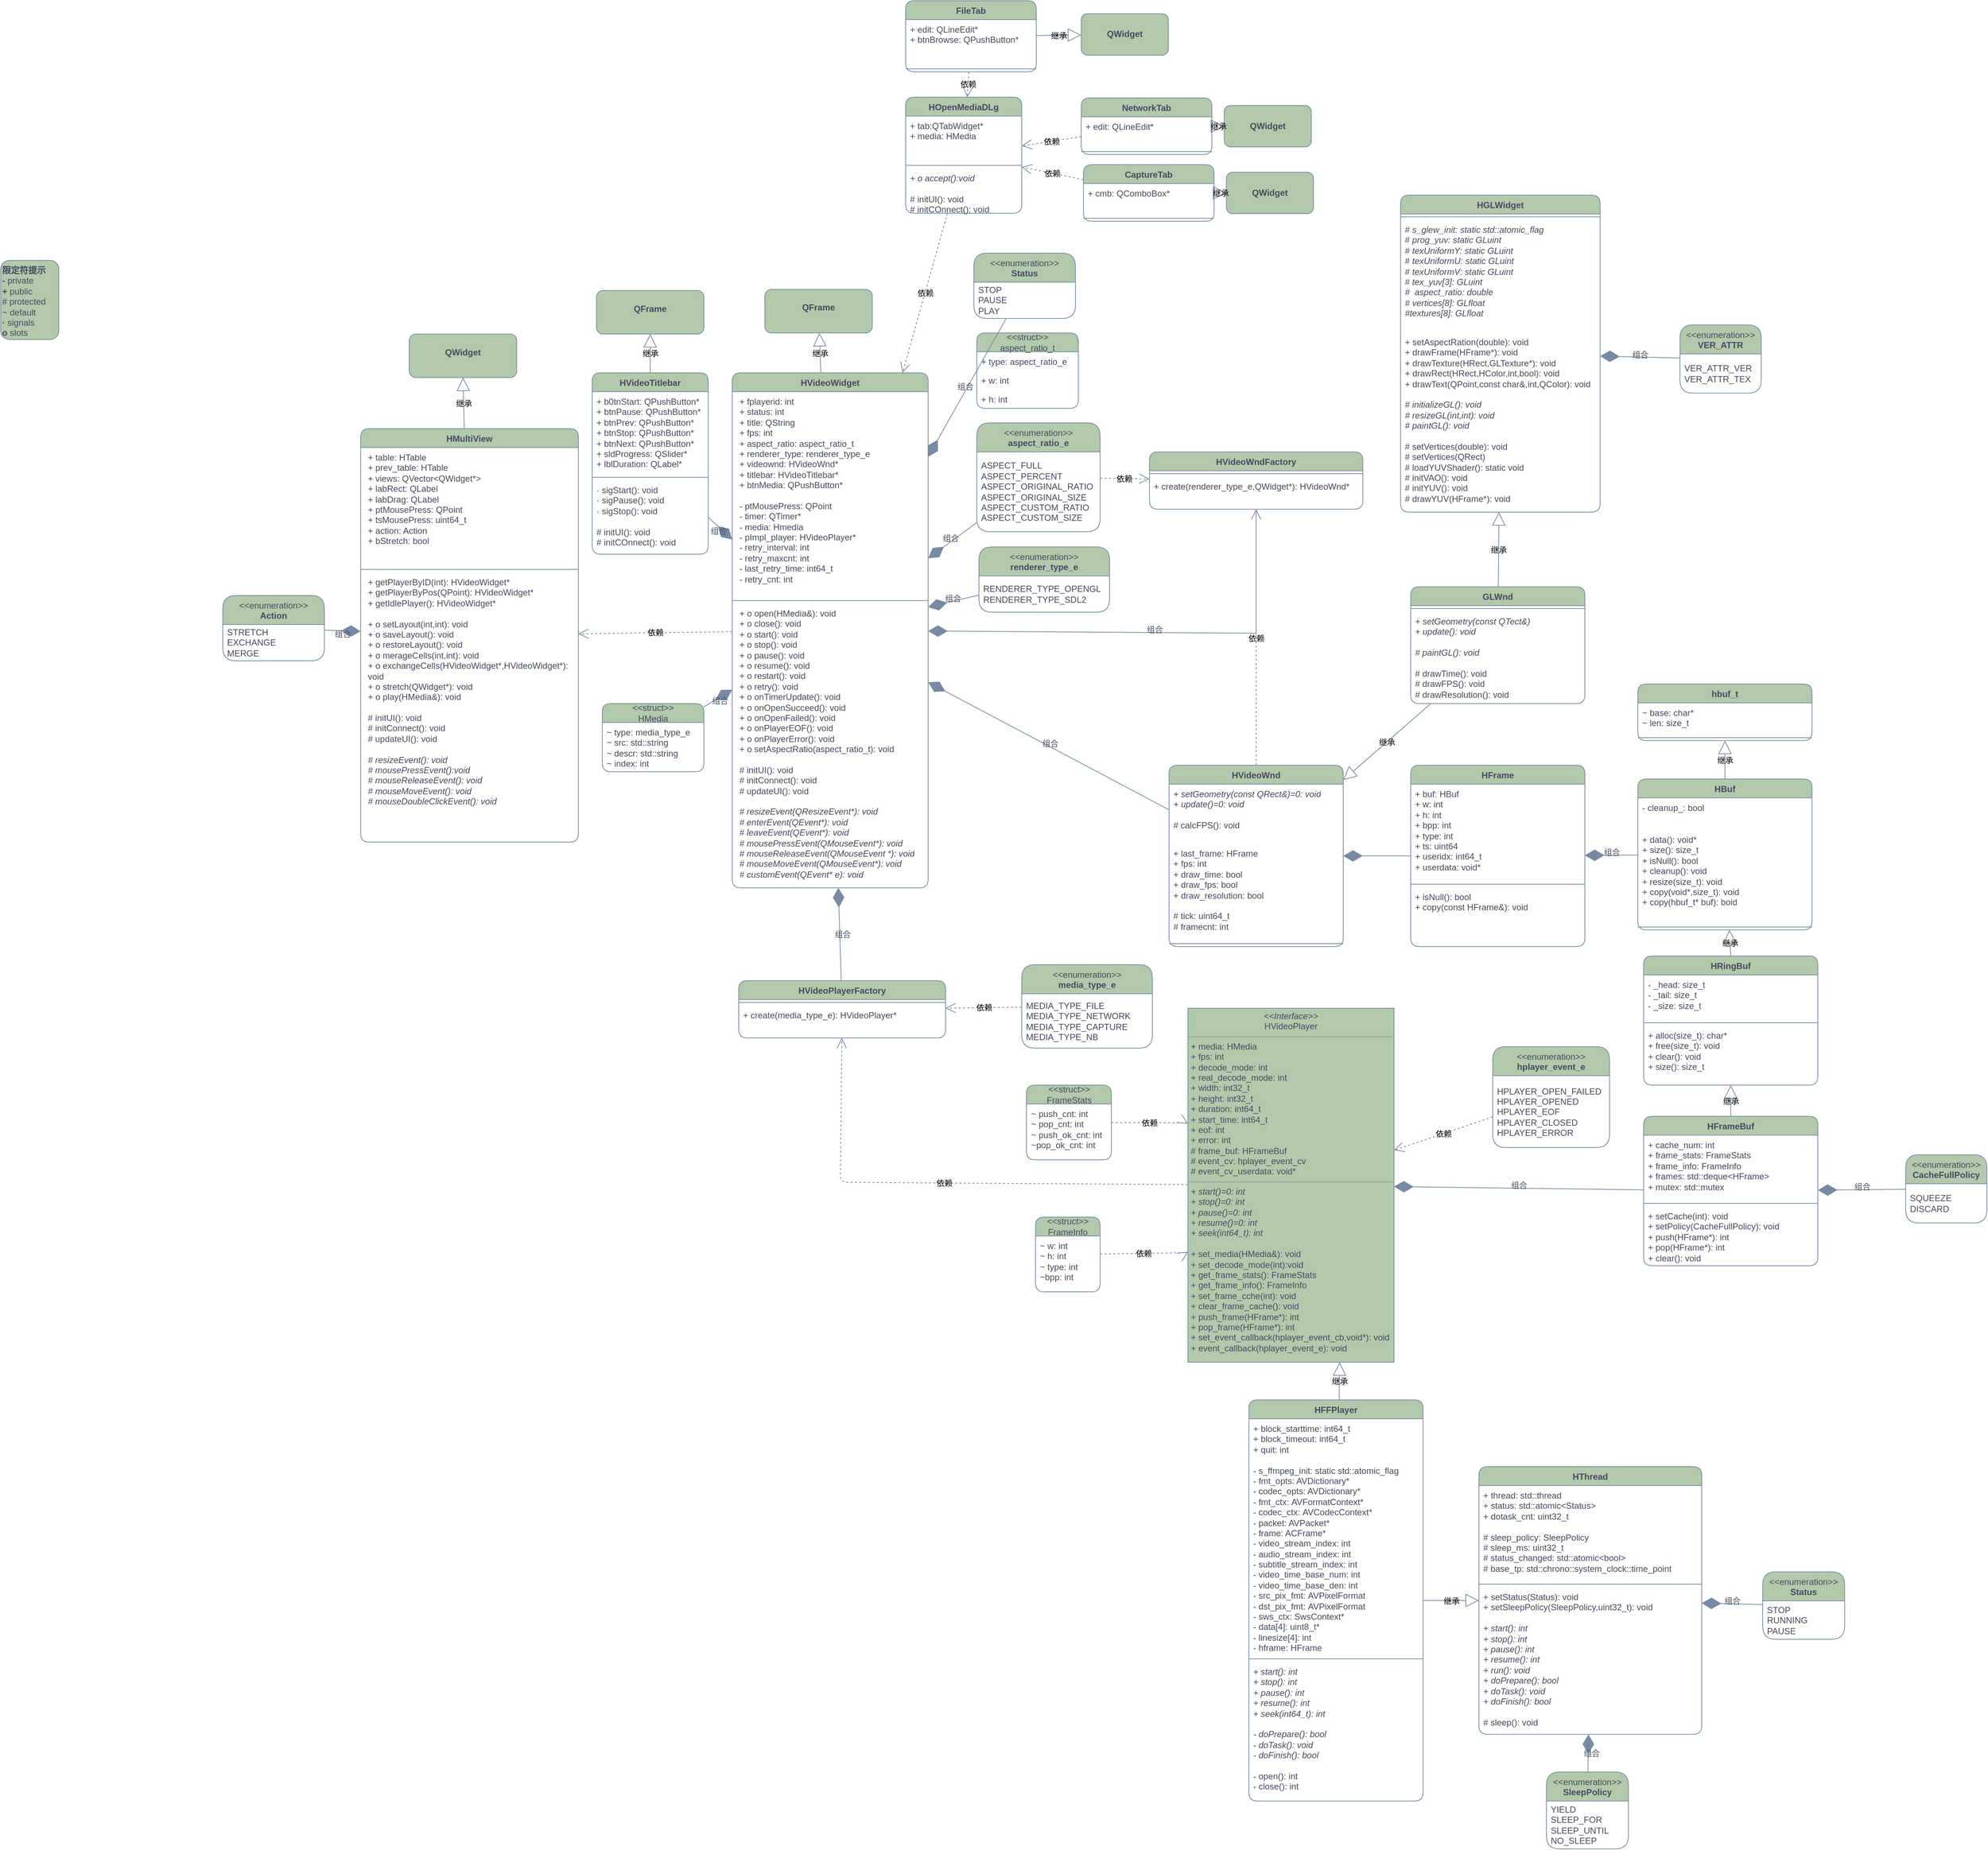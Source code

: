<mxfile version="22.0.4" type="github">
  <diagram id="C5RBs43oDa-KdzZeNtuy" name="Hplayer-类图">
    <mxGraphModel dx="3985" dy="2710" grid="0" gridSize="10" guides="1" tooltips="1" connect="1" arrows="1" fold="1" page="0" pageScale="1" pageWidth="4681" pageHeight="3300" background="none" math="0" shadow="0">
      <root>
        <mxCell id="WIyWlLk6GJQsqaUBKTNV-0" />
        <mxCell id="WIyWlLk6GJQsqaUBKTNV-1" parent="WIyWlLk6GJQsqaUBKTNV-0" />
        <mxCell id="At2SEU2Y1ifhWKLfvmww-2" value="&lt;p style=&quot;margin:0px;margin-top:4px;text-align:center;&quot;&gt;&lt;br&gt;&lt;b&gt;QWidget&lt;/b&gt;&lt;/p&gt;" style="verticalAlign=top;align=left;overflow=fill;fontSize=12;fontFamily=Helvetica;html=1;whiteSpace=wrap;labelBackgroundColor=none;fillColor=#B2C9AB;strokeColor=#788AA3;fontColor=#46495D;rounded=1;" parent="WIyWlLk6GJQsqaUBKTNV-1" vertex="1">
          <mxGeometry x="503" y="29.5" width="148" height="60" as="geometry" />
        </mxCell>
        <mxCell id="At2SEU2Y1ifhWKLfvmww-5" value="继承" style="endArrow=block;endSize=16;endFill=0;html=1;rounded=1;entryX=0.5;entryY=1;entryDx=0;entryDy=0;labelBackgroundColor=none;strokeColor=#788AA3;fontColor=default;" parent="WIyWlLk6GJQsqaUBKTNV-1" source="At2SEU2Y1ifhWKLfvmww-44" target="At2SEU2Y1ifhWKLfvmww-2" edge="1">
          <mxGeometry x="0.002" width="160" relative="1" as="geometry">
            <mxPoint x="398.92" y="223.61" as="sourcePoint" />
            <mxPoint x="18" y="199" as="targetPoint" />
            <mxPoint as="offset" />
          </mxGeometry>
        </mxCell>
        <mxCell id="At2SEU2Y1ifhWKLfvmww-10" value="" style="group;labelBackgroundColor=none;fontColor=#46495D;rounded=1;" parent="WIyWlLk6GJQsqaUBKTNV-1" vertex="1" connectable="0">
          <mxGeometry x="-60" y="-72" width="80" height="120" as="geometry" />
        </mxCell>
        <mxCell id="At2SEU2Y1ifhWKLfvmww-9" value="" style="rounded=1;whiteSpace=wrap;html=1;labelBackgroundColor=none;fillColor=#B2C9AB;strokeColor=#788AA3;fontColor=#46495D;" parent="At2SEU2Y1ifhWKLfvmww-10" vertex="1">
          <mxGeometry width="80" height="109.091" as="geometry" />
        </mxCell>
        <mxCell id="At2SEU2Y1ifhWKLfvmww-8" value="&lt;b&gt;限定符提示&lt;br&gt;-&lt;/b&gt; private&lt;br&gt;&lt;b&gt;+&lt;/b&gt; public&lt;br&gt;# protected&lt;br&gt;~ default&lt;br&gt;&lt;b&gt;·&lt;/b&gt; signals&lt;br&gt;&lt;b&gt;o&lt;/b&gt; slots" style="text;html=1;align=left;verticalAlign=top;resizable=0;points=[];autosize=1;strokeColor=none;fillColor=none;labelBackgroundColor=none;fontColor=#46495D;rounded=1;" parent="At2SEU2Y1ifhWKLfvmww-10" vertex="1">
          <mxGeometry width="80" height="110" as="geometry" />
        </mxCell>
        <mxCell id="At2SEU2Y1ifhWKLfvmww-12" value="&lt;p style=&quot;margin: 4px 0px 0px;&quot;&gt;&lt;b&gt;&lt;br&gt;QFrame&lt;/b&gt;&lt;/p&gt;" style="verticalAlign=top;align=center;overflow=fill;fontSize=12;fontFamily=Helvetica;html=1;whiteSpace=wrap;labelBackgroundColor=none;fillColor=#B2C9AB;strokeColor=#788AA3;fontColor=#46495D;rounded=1;" parent="WIyWlLk6GJQsqaUBKTNV-1" vertex="1">
          <mxGeometry x="993" y="-32" width="148" height="60" as="geometry" />
        </mxCell>
        <mxCell id="At2SEU2Y1ifhWKLfvmww-15" value="&amp;lt;&amp;lt;enumeration&amp;gt;&amp;gt;&lt;br&gt;&lt;b&gt;Action&lt;/b&gt;" style="swimlane;fontStyle=0;align=center;verticalAlign=top;childLayout=stackLayout;horizontal=1;startSize=40;horizontalStack=0;resizeParent=1;resizeParentMax=0;resizeLast=0;collapsible=0;marginBottom=0;html=1;whiteSpace=wrap;labelBackgroundColor=none;fillColor=#B2C9AB;strokeColor=#788AA3;fontColor=#46495D;rounded=1;" parent="WIyWlLk6GJQsqaUBKTNV-1" vertex="1">
          <mxGeometry x="246" y="390" width="140" height="90" as="geometry" />
        </mxCell>
        <mxCell id="At2SEU2Y1ifhWKLfvmww-16" value="STRETCH&lt;br&gt;EXCHANGE&lt;br&gt;MERGE" style="text;html=1;strokeColor=none;fillColor=none;align=left;verticalAlign=middle;spacingLeft=4;spacingRight=4;overflow=hidden;rotatable=0;points=[[0,0.5],[1,0.5]];portConstraint=eastwest;whiteSpace=wrap;labelBackgroundColor=none;fontColor=#46495D;rounded=1;" parent="At2SEU2Y1ifhWKLfvmww-15" vertex="1">
          <mxGeometry y="40" width="140" height="50" as="geometry" />
        </mxCell>
        <mxCell id="At2SEU2Y1ifhWKLfvmww-22" value="&amp;lt;&amp;lt;enumeration&amp;gt;&amp;gt;&lt;br&gt;&lt;b&gt;Status&lt;/b&gt;" style="swimlane;fontStyle=0;align=center;verticalAlign=top;childLayout=stackLayout;horizontal=1;startSize=40;horizontalStack=0;resizeParent=1;resizeParentMax=0;resizeLast=0;collapsible=0;marginBottom=0;html=1;whiteSpace=wrap;labelBackgroundColor=none;fillColor=#B2C9AB;strokeColor=#788AA3;fontColor=#46495D;rounded=1;" parent="WIyWlLk6GJQsqaUBKTNV-1" vertex="1">
          <mxGeometry x="1281" y="-82" width="140" height="90" as="geometry" />
        </mxCell>
        <mxCell id="At2SEU2Y1ifhWKLfvmww-23" value="STOP&lt;br&gt;PAUSE&lt;br&gt;PLAY" style="text;html=1;strokeColor=none;fillColor=none;align=left;verticalAlign=middle;spacingLeft=4;spacingRight=4;overflow=hidden;rotatable=0;points=[[0,0.5],[1,0.5]];portConstraint=eastwest;whiteSpace=wrap;labelBackgroundColor=none;fontColor=#46495D;rounded=1;" parent="At2SEU2Y1ifhWKLfvmww-22" vertex="1">
          <mxGeometry y="40" width="140" height="50" as="geometry" />
        </mxCell>
        <mxCell id="At2SEU2Y1ifhWKLfvmww-25" value="继承" style="endArrow=block;endSize=16;endFill=0;html=1;rounded=1;labelBackgroundColor=none;strokeColor=#788AA3;fontColor=default;" parent="WIyWlLk6GJQsqaUBKTNV-1" source="At2SEU2Y1ifhWKLfvmww-40" target="At2SEU2Y1ifhWKLfvmww-12" edge="1">
          <mxGeometry x="0.002" width="160" relative="1" as="geometry">
            <mxPoint x="1361.52" y="-34.24" as="sourcePoint" />
            <mxPoint x="1064.08" y="-100.61" as="targetPoint" />
            <mxPoint as="offset" />
          </mxGeometry>
        </mxCell>
        <mxCell id="At2SEU2Y1ifhWKLfvmww-36" value="&amp;lt;&amp;lt;struct&amp;gt;&amp;gt;&lt;br&gt;aspect_ratio_t" style="swimlane;fontStyle=0;childLayout=stackLayout;horizontal=1;startSize=26;fillColor=#B2C9AB;horizontalStack=0;resizeParent=1;resizeParentMax=0;resizeLast=0;collapsible=1;marginBottom=0;whiteSpace=wrap;html=1;labelBackgroundColor=none;strokeColor=#788AA3;rounded=1;fontColor=#46495D;" parent="WIyWlLk6GJQsqaUBKTNV-1" vertex="1">
          <mxGeometry x="1285" y="28" width="140" height="104" as="geometry">
            <mxRectangle x="1400" y="630" width="100" height="30" as="alternateBounds" />
          </mxGeometry>
        </mxCell>
        <mxCell id="At2SEU2Y1ifhWKLfvmww-37" value="+ type: aspect_ratio_e" style="text;strokeColor=none;fillColor=none;align=left;verticalAlign=top;spacingLeft=4;spacingRight=4;overflow=hidden;rotatable=0;points=[[0,0.5],[1,0.5]];portConstraint=eastwest;whiteSpace=wrap;html=1;labelBackgroundColor=none;fontColor=#46495D;rounded=1;" parent="At2SEU2Y1ifhWKLfvmww-36" vertex="1">
          <mxGeometry y="26" width="140" height="26" as="geometry" />
        </mxCell>
        <mxCell id="At2SEU2Y1ifhWKLfvmww-38" value="+ w: int" style="text;strokeColor=none;fillColor=none;align=left;verticalAlign=top;spacingLeft=4;spacingRight=4;overflow=hidden;rotatable=0;points=[[0,0.5],[1,0.5]];portConstraint=eastwest;whiteSpace=wrap;html=1;labelBackgroundColor=none;fontColor=#46495D;rounded=1;" parent="At2SEU2Y1ifhWKLfvmww-36" vertex="1">
          <mxGeometry y="52" width="140" height="26" as="geometry" />
        </mxCell>
        <mxCell id="At2SEU2Y1ifhWKLfvmww-39" value="+ h: int" style="text;strokeColor=none;fillColor=none;align=left;verticalAlign=top;spacingLeft=4;spacingRight=4;overflow=hidden;rotatable=0;points=[[0,0.5],[1,0.5]];portConstraint=eastwest;whiteSpace=wrap;html=1;labelBackgroundColor=none;fontColor=#46495D;rounded=1;" parent="At2SEU2Y1ifhWKLfvmww-36" vertex="1">
          <mxGeometry y="78" width="140" height="26" as="geometry" />
        </mxCell>
        <mxCell id="At2SEU2Y1ifhWKLfvmww-40" value="&lt;b style=&quot;border-color: var(--border-color);&quot;&gt;HVideoWidget&lt;br&gt;&lt;br&gt;&lt;/b&gt;" style="swimlane;fontStyle=1;align=center;verticalAlign=top;childLayout=stackLayout;horizontal=1;startSize=26;horizontalStack=0;resizeParent=1;resizeParentMax=0;resizeLast=0;collapsible=1;marginBottom=0;whiteSpace=wrap;html=1;labelBackgroundColor=none;fillColor=#B2C9AB;strokeColor=#788AA3;fontColor=#46495D;rounded=1;" parent="WIyWlLk6GJQsqaUBKTNV-1" vertex="1">
          <mxGeometry x="948" y="83" width="270" height="710" as="geometry">
            <mxRectangle x="874" y="201" width="100" height="30" as="alternateBounds" />
          </mxGeometry>
        </mxCell>
        <mxCell id="At2SEU2Y1ifhWKLfvmww-41" value="&lt;p style=&quot;border-color: var(--border-color); margin: 0px 0px 0px 4px;&quot;&gt;+ fplayerid: int&lt;/p&gt;&lt;p style=&quot;border-color: var(--border-color); margin: 0px 0px 0px 4px;&quot;&gt;+ status: int&lt;/p&gt;&lt;p style=&quot;border-color: var(--border-color); margin: 0px 0px 0px 4px;&quot;&gt;+ title: QString&lt;/p&gt;&lt;p style=&quot;border-color: var(--border-color); margin: 0px 0px 0px 4px;&quot;&gt;+ fps: int&lt;/p&gt;&lt;p style=&quot;border-color: var(--border-color); margin: 0px 0px 0px 4px;&quot;&gt;+ aspect_ratio: aspect_ratio_t&lt;/p&gt;&lt;p style=&quot;border-color: var(--border-color); margin: 0px 0px 0px 4px;&quot;&gt;+ renderer_type: renderer_type_e&lt;/p&gt;&lt;p style=&quot;border-color: var(--border-color); margin: 0px 0px 0px 4px;&quot;&gt;+ videownd: HVideoWnd*&lt;/p&gt;&lt;p style=&quot;border-color: var(--border-color); margin: 0px 0px 0px 4px;&quot;&gt;+ titlebar: HVideoTitlebar*&lt;/p&gt;&lt;p style=&quot;border-color: var(--border-color); margin: 0px 0px 0px 4px;&quot;&gt;+ btnMedia: QPushButton*&lt;/p&gt;&lt;p style=&quot;border-color: var(--border-color); margin: 0px 0px 0px 4px;&quot;&gt;&lt;br style=&quot;border-color: var(--border-color);&quot;&gt;&lt;/p&gt;&lt;p style=&quot;border-color: var(--border-color); margin: 0px 0px 0px 4px;&quot;&gt;- ptMousePress: QPoint&lt;/p&gt;&lt;p style=&quot;border-color: var(--border-color); margin: 0px 0px 0px 4px;&quot;&gt;- timer: QTimer*&lt;/p&gt;&lt;p style=&quot;border-color: var(--border-color); margin: 0px 0px 0px 4px;&quot;&gt;- media: Hmedia&lt;/p&gt;&lt;p style=&quot;border-color: var(--border-color); margin: 0px 0px 0px 4px;&quot;&gt;- pImpl_player: HVideoPlayer*&lt;/p&gt;&lt;p style=&quot;border-color: var(--border-color); margin: 0px 0px 0px 4px;&quot;&gt;- retry_interval: int&lt;/p&gt;&lt;p style=&quot;border-color: var(--border-color); margin: 0px 0px 0px 4px;&quot;&gt;- retry_maxcnt: int&lt;/p&gt;&lt;p style=&quot;border-color: var(--border-color); margin: 0px 0px 0px 4px;&quot;&gt;- last_retry_time: int64_t&lt;/p&gt;&lt;p style=&quot;border-color: var(--border-color); margin: 0px 0px 0px 4px;&quot;&gt;- retry_cnt: int&lt;/p&gt;" style="text;strokeColor=none;fillColor=none;align=left;verticalAlign=top;spacingLeft=4;spacingRight=4;overflow=hidden;rotatable=0;points=[[0,0.5],[1,0.5]];portConstraint=eastwest;whiteSpace=wrap;html=1;labelBackgroundColor=none;fontColor=#46495D;rounded=1;" parent="At2SEU2Y1ifhWKLfvmww-40" vertex="1">
          <mxGeometry y="26" width="270" height="284" as="geometry" />
        </mxCell>
        <mxCell id="At2SEU2Y1ifhWKLfvmww-42" value="" style="line;strokeWidth=1;fillColor=none;align=left;verticalAlign=middle;spacingTop=-1;spacingLeft=3;spacingRight=3;rotatable=0;labelPosition=right;points=[];portConstraint=eastwest;strokeColor=#788AA3;labelBackgroundColor=none;fontColor=#46495D;rounded=1;" parent="At2SEU2Y1ifhWKLfvmww-40" vertex="1">
          <mxGeometry y="310" width="270" height="8" as="geometry" />
        </mxCell>
        <mxCell id="At2SEU2Y1ifhWKLfvmww-43" value="&lt;p style=&quot;border-color: var(--border-color); margin: 0px 0px 0px 4px;&quot;&gt;+ o open(HMedia&amp;amp;): void&lt;/p&gt;&lt;p style=&quot;border-color: var(--border-color); margin: 0px 0px 0px 4px;&quot;&gt;+ o close(): void&lt;/p&gt;&lt;p style=&quot;border-color: var(--border-color); margin: 0px 0px 0px 4px;&quot;&gt;+ o start(): void&lt;/p&gt;&lt;p style=&quot;border-color: var(--border-color); margin: 0px 0px 0px 4px;&quot;&gt;+ o stop(): void&lt;/p&gt;&lt;p style=&quot;border-color: var(--border-color); margin: 0px 0px 0px 4px;&quot;&gt;+ o pause(): void&lt;/p&gt;&lt;p style=&quot;border-color: var(--border-color); margin: 0px 0px 0px 4px;&quot;&gt;+ o resume(): void&lt;/p&gt;&lt;p style=&quot;border-color: var(--border-color); margin: 0px 0px 0px 4px;&quot;&gt;+ o restart(): void&lt;/p&gt;&lt;p style=&quot;border-color: var(--border-color); margin: 0px 0px 0px 4px;&quot;&gt;+ o retry(): void&lt;/p&gt;&lt;p style=&quot;border-color: var(--border-color); margin: 0px 0px 0px 4px;&quot;&gt;+ o onTimerUpdate(): void&lt;/p&gt;&lt;p style=&quot;border-color: var(--border-color); margin: 0px 0px 0px 4px;&quot;&gt;+ o onOpenSucceed(): void&lt;/p&gt;&lt;p style=&quot;border-color: var(--border-color); margin: 0px 0px 0px 4px;&quot;&gt;+ o onOpenFailed(): void&lt;/p&gt;&lt;p style=&quot;border-color: var(--border-color); margin: 0px 0px 0px 4px;&quot;&gt;+ o onPlayerEOF(): void&lt;/p&gt;&lt;p style=&quot;border-color: var(--border-color); margin: 0px 0px 0px 4px;&quot;&gt;+ o onPlayerError(): void&lt;/p&gt;&lt;p style=&quot;border-color: var(--border-color); margin: 0px 0px 0px 4px;&quot;&gt;+ o setAspectRatio(aspect_ratio_t): void&lt;/p&gt;&lt;p style=&quot;border-color: var(--border-color); margin: 0px 0px 0px 4px;&quot;&gt;&lt;br style=&quot;border-color: var(--border-color);&quot;&gt;&lt;/p&gt;&lt;p style=&quot;border-color: var(--border-color); margin: 0px 0px 0px 4px;&quot;&gt;# initUI(): void&lt;/p&gt;&lt;p style=&quot;border-color: var(--border-color); margin: 0px 0px 0px 4px;&quot;&gt;# initConnect(): void&lt;/p&gt;&lt;p style=&quot;border-color: var(--border-color); margin: 0px 0px 0px 4px;&quot;&gt;# updateUI(): void&lt;/p&gt;&lt;p style=&quot;border-color: var(--border-color); margin: 0px 0px 0px 4px;&quot;&gt;&lt;br style=&quot;border-color: var(--border-color);&quot;&gt;&lt;/p&gt;&lt;p style=&quot;border-color: var(--border-color); margin: 0px 0px 0px 4px;&quot;&gt;&lt;i&gt;# resizeEvent(QResizeEvent*): void&lt;/i&gt;&lt;/p&gt;&lt;p style=&quot;border-color: var(--border-color); margin: 0px 0px 0px 4px;&quot;&gt;&lt;i&gt;# enterEvent(QEvent*): void&lt;/i&gt;&lt;/p&gt;&lt;p style=&quot;border-color: var(--border-color); margin: 0px 0px 0px 4px;&quot;&gt;&lt;i&gt;# leaveEvent(QEvent*): void&lt;/i&gt;&lt;/p&gt;&lt;p style=&quot;border-color: var(--border-color); margin: 0px 0px 0px 4px;&quot;&gt;&lt;i&gt;# mousePressEvent(QMouseEvent*): void&lt;/i&gt;&lt;/p&gt;&lt;p style=&quot;border-color: var(--border-color); margin: 0px 0px 0px 4px;&quot;&gt;&lt;i&gt;# mouseReleaseEvent(QMouseEvent *): void&lt;/i&gt;&lt;/p&gt;&lt;p style=&quot;border-color: var(--border-color); margin: 0px 0px 0px 4px;&quot;&gt;&lt;i&gt;# mouseMoveEvent(QMouseEvent*): void&lt;/i&gt;&lt;/p&gt;&lt;p style=&quot;border-color: var(--border-color); margin: 0px 0px 0px 4px;&quot;&gt;&lt;i&gt;# customEvent(QEvent* e): void&lt;/i&gt;&lt;/p&gt;" style="text;strokeColor=none;fillColor=none;align=left;verticalAlign=top;spacingLeft=4;spacingRight=4;overflow=hidden;rotatable=0;points=[[0,0.5],[1,0.5]];portConstraint=eastwest;whiteSpace=wrap;html=1;labelBackgroundColor=none;fontColor=#46495D;rounded=1;" parent="At2SEU2Y1ifhWKLfvmww-40" vertex="1">
          <mxGeometry y="318" width="270" height="392" as="geometry" />
        </mxCell>
        <mxCell id="At2SEU2Y1ifhWKLfvmww-44" value="HMultiView" style="swimlane;fontStyle=1;align=center;verticalAlign=top;childLayout=stackLayout;horizontal=1;startSize=26;horizontalStack=0;resizeParent=1;resizeParentMax=0;resizeLast=0;collapsible=1;marginBottom=0;whiteSpace=wrap;html=1;labelBackgroundColor=none;fillColor=#B2C9AB;strokeColor=#788AA3;fontColor=#46495D;rounded=1;labelBorderColor=none;" parent="WIyWlLk6GJQsqaUBKTNV-1" vertex="1">
          <mxGeometry x="436" y="160" width="300" height="570" as="geometry">
            <mxRectangle x="260" y="240" width="100" height="30" as="alternateBounds" />
          </mxGeometry>
        </mxCell>
        <mxCell id="At2SEU2Y1ifhWKLfvmww-45" value="&lt;p style=&quot;border-color: var(--border-color); margin: 0px 0px 0px 4px;&quot;&gt;+ table: HTable&lt;/p&gt;&lt;p style=&quot;border-color: var(--border-color); margin: 0px 0px 0px 4px;&quot;&gt;+ prev_table: HTable&lt;/p&gt;&lt;p style=&quot;border-color: var(--border-color); margin: 0px 0px 0px 4px;&quot;&gt;+ views: QVector&amp;lt;QWidget*&amp;gt;&amp;nbsp;&lt;/p&gt;&lt;p style=&quot;border-color: var(--border-color); margin: 0px 0px 0px 4px;&quot;&gt;+ labRect: QLabel&lt;/p&gt;&lt;p style=&quot;border-color: var(--border-color); margin: 0px 0px 0px 4px;&quot;&gt;+ labDrag: QLabel&lt;/p&gt;&lt;p style=&quot;border-color: var(--border-color); margin: 0px 0px 0px 4px;&quot;&gt;+ ptMousePress: QPoint&lt;/p&gt;&lt;p style=&quot;border-color: var(--border-color); margin: 0px 0px 0px 4px;&quot;&gt;+ tsMousePress: uint64_t&lt;/p&gt;&lt;p style=&quot;border-color: var(--border-color); margin: 0px 0px 0px 4px;&quot;&gt;+ action: Action&lt;/p&gt;&lt;p style=&quot;border-color: var(--border-color); margin: 0px 0px 0px 4px;&quot;&gt;+ bStretch: bool&lt;/p&gt;" style="text;strokeColor=none;fillColor=none;align=left;verticalAlign=top;spacingLeft=4;spacingRight=4;overflow=hidden;rotatable=0;points=[[0,0.5],[1,0.5]];portConstraint=eastwest;whiteSpace=wrap;html=1;labelBackgroundColor=none;fontColor=#46495D;rounded=1;" parent="At2SEU2Y1ifhWKLfvmww-44" vertex="1">
          <mxGeometry y="26" width="300" height="164" as="geometry" />
        </mxCell>
        <mxCell id="At2SEU2Y1ifhWKLfvmww-46" value="" style="line;strokeWidth=1;fillColor=none;align=left;verticalAlign=middle;spacingTop=-1;spacingLeft=3;spacingRight=3;rotatable=0;labelPosition=right;points=[];portConstraint=eastwest;strokeColor=#788AA3;labelBackgroundColor=none;fontColor=#46495D;rounded=1;" parent="At2SEU2Y1ifhWKLfvmww-44" vertex="1">
          <mxGeometry y="190" width="300" height="8" as="geometry" />
        </mxCell>
        <mxCell id="At2SEU2Y1ifhWKLfvmww-47" value="&lt;p style=&quot;border-color: var(--border-color); margin: 0px 0px 0px 4px;&quot;&gt;+ getPlayerByID(int): HVideoWidget*&lt;/p&gt;&lt;p style=&quot;border-color: var(--border-color); margin: 0px 0px 0px 4px;&quot;&gt;+&amp;nbsp;getPlayerByPos(QPoint): HVideoWidget*&lt;/p&gt;&lt;p style=&quot;border-color: var(--border-color); margin: 0px 0px 0px 4px;&quot;&gt;+&amp;nbsp;getIdlePlayer(): HVideoWidget*&lt;/p&gt;&lt;p style=&quot;border-color: var(--border-color); margin: 0px 0px 0px 4px;&quot;&gt;&lt;br style=&quot;border-color: var(--border-color);&quot;&gt;&lt;/p&gt;&lt;p style=&quot;border-color: var(--border-color); margin: 0px 0px 0px 4px;&quot;&gt;+ o setLayout(int,int): void&lt;/p&gt;&lt;p style=&quot;border-color: var(--border-color); margin: 0px 0px 0px 4px;&quot;&gt;+ o saveLayout(): void&lt;br style=&quot;border-color: var(--border-color);&quot;&gt;+ o restoreLayout(): void&lt;/p&gt;&lt;p style=&quot;border-color: var(--border-color); margin: 0px 0px 0px 4px;&quot;&gt;+ o merageCells(int,int): void&lt;/p&gt;&lt;p style=&quot;border-color: var(--border-color); margin: 0px 0px 0px 4px;&quot;&gt;+ o exchangeCells(HVideoWidget*,HVideoWidget*): void&lt;/p&gt;&lt;p style=&quot;border-color: var(--border-color); margin: 0px 0px 0px 4px;&quot;&gt;+ o stretch(QWidget*): void&lt;/p&gt;&lt;p style=&quot;border-color: var(--border-color); margin: 0px 0px 0px 4px;&quot;&gt;+ o play(HMedia&amp;amp;): void&lt;/p&gt;&lt;p style=&quot;border-color: var(--border-color); margin: 0px 0px 0px 4px;&quot;&gt;&lt;br style=&quot;border-color: var(--border-color);&quot;&gt;# initUI(): void&lt;br style=&quot;border-color: var(--border-color);&quot;&gt;&lt;/p&gt;&lt;p style=&quot;border-color: var(--border-color); margin: 0px 0px 0px 4px;&quot;&gt;# initConnect(): void&lt;br style=&quot;border-color: var(--border-color);&quot;&gt;&lt;/p&gt;&lt;p style=&quot;border-color: var(--border-color); margin: 0px 0px 0px 4px;&quot;&gt;# updateUI(): void&lt;br style=&quot;border-color: var(--border-color);&quot;&gt;&lt;/p&gt;&lt;p style=&quot;border-color: var(--border-color); margin: 0px 0px 0px 4px;&quot;&gt;&lt;br style=&quot;border-color: var(--border-color);&quot;&gt;&lt;/p&gt;&lt;p style=&quot;border-color: var(--border-color); margin: 0px 0px 0px 4px;&quot;&gt;&lt;i style=&quot;border-color: var(--border-color);&quot;&gt;# resizeEvent(): void&lt;br style=&quot;border-color: var(--border-color);&quot;&gt;&lt;/i&gt;&lt;/p&gt;&lt;p style=&quot;border-color: var(--border-color); margin: 0px 0px 0px 4px;&quot;&gt;&lt;i style=&quot;border-color: var(--border-color);&quot;&gt;# mousePressEvent():void&lt;br style=&quot;border-color: var(--border-color);&quot;&gt;&lt;/i&gt;&lt;/p&gt;&lt;p style=&quot;border-color: var(--border-color); margin: 0px 0px 0px 4px;&quot;&gt;&lt;i style=&quot;border-color: var(--border-color);&quot;&gt;# mouseReleaseEvent(): void&lt;br style=&quot;border-color: var(--border-color);&quot;&gt;&lt;/i&gt;&lt;/p&gt;&lt;p style=&quot;border-color: var(--border-color); margin: 0px 0px 0px 4px;&quot;&gt;&lt;i style=&quot;border-color: var(--border-color);&quot;&gt;# mouseMoveEvent(): void&lt;br style=&quot;border-color: var(--border-color);&quot;&gt;&lt;/i&gt;&lt;/p&gt;&lt;p style=&quot;border-color: var(--border-color); margin: 0px 0px 0px 4px;&quot;&gt;&lt;i style=&quot;border-color: var(--border-color);&quot;&gt;# mouseDoubleClickEvent(): void&lt;/i&gt;&lt;/p&gt;" style="text;strokeColor=none;fillColor=none;align=left;verticalAlign=top;spacingLeft=4;spacingRight=4;overflow=hidden;rotatable=0;points=[[0,0.5],[1,0.5]];portConstraint=eastwest;whiteSpace=wrap;html=1;labelBackgroundColor=none;fontColor=#46495D;rounded=1;" parent="At2SEU2Y1ifhWKLfvmww-44" vertex="1">
          <mxGeometry y="198" width="300" height="372" as="geometry" />
        </mxCell>
        <mxCell id="At2SEU2Y1ifhWKLfvmww-49" value="&amp;lt;&amp;lt;enumeration&amp;gt;&amp;gt;&lt;br&gt;&lt;b&gt;aspect_ratio_e&lt;/b&gt;" style="swimlane;fontStyle=0;align=center;verticalAlign=top;childLayout=stackLayout;horizontal=1;startSize=40;horizontalStack=0;resizeParent=1;resizeParentMax=0;resizeLast=0;collapsible=0;marginBottom=0;html=1;whiteSpace=wrap;labelBackgroundColor=none;fillColor=#B2C9AB;strokeColor=#788AA3;fontColor=#46495D;rounded=1;" parent="WIyWlLk6GJQsqaUBKTNV-1" vertex="1">
          <mxGeometry x="1285" y="152" width="170" height="150" as="geometry" />
        </mxCell>
        <mxCell id="At2SEU2Y1ifhWKLfvmww-50" value="ASPECT_FULL&lt;br&gt;ASPECT_PERCENT&lt;br&gt;ASPECT_ORIGINAL_RATIO&lt;br&gt;ASPECT_ORIGINAL_SIZE&lt;br&gt;ASPECT_CUSTOM_RATIO&lt;br&gt;ASPECT_CUSTOM_SIZE" style="text;html=1;strokeColor=none;fillColor=none;align=left;verticalAlign=middle;spacingLeft=4;spacingRight=4;overflow=hidden;rotatable=0;points=[[0,0.5],[1,0.5]];portConstraint=eastwest;whiteSpace=wrap;labelBackgroundColor=none;fontColor=#46495D;rounded=1;" parent="At2SEU2Y1ifhWKLfvmww-49" vertex="1">
          <mxGeometry y="40" width="170" height="110" as="geometry" />
        </mxCell>
        <mxCell id="At2SEU2Y1ifhWKLfvmww-52" value="&amp;lt;&amp;lt;enumeration&amp;gt;&amp;gt;&lt;br&gt;&lt;b&gt;renderer_type_e&lt;/b&gt;" style="swimlane;fontStyle=0;align=center;verticalAlign=top;childLayout=stackLayout;horizontal=1;startSize=40;horizontalStack=0;resizeParent=1;resizeParentMax=0;resizeLast=0;collapsible=0;marginBottom=0;html=1;whiteSpace=wrap;labelBackgroundColor=none;fillColor=#B2C9AB;strokeColor=#788AA3;fontColor=#46495D;rounded=1;" parent="WIyWlLk6GJQsqaUBKTNV-1" vertex="1">
          <mxGeometry x="1288" y="323" width="180" height="90" as="geometry" />
        </mxCell>
        <mxCell id="At2SEU2Y1ifhWKLfvmww-53" value="RENDERER_TYPE_OPENGL&lt;br&gt;RENDERER_TYPE_SDL2" style="text;html=1;strokeColor=none;fillColor=none;align=left;verticalAlign=middle;spacingLeft=4;spacingRight=4;overflow=hidden;rotatable=0;points=[[0,0.5],[1,0.5]];portConstraint=eastwest;whiteSpace=wrap;labelBackgroundColor=none;fontColor=#46495D;rounded=1;" parent="At2SEU2Y1ifhWKLfvmww-52" vertex="1">
          <mxGeometry y="40" width="180" height="50" as="geometry" />
        </mxCell>
        <mxCell id="At2SEU2Y1ifhWKLfvmww-55" value="HVideoWnd" style="swimlane;fontStyle=1;align=center;verticalAlign=top;childLayout=stackLayout;horizontal=1;startSize=26;horizontalStack=0;resizeParent=1;resizeParentMax=0;resizeLast=0;collapsible=1;marginBottom=0;whiteSpace=wrap;html=1;labelBackgroundColor=none;fillColor=#B2C9AB;strokeColor=#788AA3;fontColor=#46495D;rounded=1;" parent="WIyWlLk6GJQsqaUBKTNV-1" vertex="1">
          <mxGeometry x="1550" y="624" width="240" height="250" as="geometry" />
        </mxCell>
        <mxCell id="At2SEU2Y1ifhWKLfvmww-58" value="&lt;i&gt;+ setGeometry(const QRect&amp;amp;)=0: void&lt;br&gt;+ update()=0: void&lt;br&gt;&lt;/i&gt;&lt;br&gt;# calcFPS(): void" style="text;strokeColor=none;fillColor=none;align=left;verticalAlign=top;spacingLeft=4;spacingRight=4;overflow=hidden;rotatable=0;points=[[0,0.5],[1,0.5]];portConstraint=eastwest;whiteSpace=wrap;html=1;labelBackgroundColor=none;fontColor=#46495D;rounded=1;" parent="At2SEU2Y1ifhWKLfvmww-55" vertex="1">
          <mxGeometry y="26" width="240" height="82" as="geometry" />
        </mxCell>
        <mxCell id="At2SEU2Y1ifhWKLfvmww-56" value="+ last_frame: HFrame&lt;br&gt;+ fps: int&lt;br&gt;+ draw_time: bool&lt;br&gt;+ draw_fps: bool&amp;nbsp;&lt;br&gt;+ draw_resolution: bool&lt;br&gt;&lt;br&gt;# tick: uint64_t&lt;br&gt;# framecnt: int" style="text;strokeColor=none;fillColor=none;align=left;verticalAlign=top;spacingLeft=4;spacingRight=4;overflow=hidden;rotatable=0;points=[[0,0.5],[1,0.5]];portConstraint=eastwest;whiteSpace=wrap;html=1;labelBackgroundColor=none;fontColor=#46495D;rounded=1;" parent="At2SEU2Y1ifhWKLfvmww-55" vertex="1">
          <mxGeometry y="108" width="240" height="134" as="geometry" />
        </mxCell>
        <mxCell id="At2SEU2Y1ifhWKLfvmww-57" value="" style="line;strokeWidth=1;fillColor=none;align=left;verticalAlign=middle;spacingTop=-1;spacingLeft=3;spacingRight=3;rotatable=0;labelPosition=right;points=[];portConstraint=eastwest;strokeColor=#788AA3;labelBackgroundColor=none;fontColor=#46495D;rounded=1;" parent="At2SEU2Y1ifhWKLfvmww-55" vertex="1">
          <mxGeometry y="242" width="240" height="8" as="geometry" />
        </mxCell>
        <mxCell id="At2SEU2Y1ifhWKLfvmww-60" value="" style="endArrow=diamondThin;endFill=1;endSize=24;html=1;rounded=0;labelBackgroundColor=none;strokeColor=#788AA3;fontColor=default;" parent="WIyWlLk6GJQsqaUBKTNV-1" source="At2SEU2Y1ifhWKLfvmww-137" target="At2SEU2Y1ifhWKLfvmww-40" edge="1">
          <mxGeometry width="160" relative="1" as="geometry">
            <mxPoint x="1156.663" y="1142.06" as="sourcePoint" />
            <mxPoint x="1101" y="1079.0" as="targetPoint" />
          </mxGeometry>
        </mxCell>
        <mxCell id="At2SEU2Y1ifhWKLfvmww-61" value="组合" style="edgeLabel;html=1;align=center;verticalAlign=middle;resizable=0;points=[];labelBackgroundColor=none;fontColor=#46495D;" parent="At2SEU2Y1ifhWKLfvmww-60" vertex="1" connectable="0">
          <mxGeometry x="0.0" y="-4" relative="1" as="geometry">
            <mxPoint as="offset" />
          </mxGeometry>
        </mxCell>
        <mxCell id="At2SEU2Y1ifhWKLfvmww-62" value="" style="endArrow=diamondThin;endFill=1;endSize=24;html=1;rounded=0;labelBackgroundColor=none;strokeColor=#788AA3;fontColor=default;" parent="WIyWlLk6GJQsqaUBKTNV-1" source="At2SEU2Y1ifhWKLfvmww-52" target="At2SEU2Y1ifhWKLfvmww-40" edge="1">
          <mxGeometry width="160" relative="1" as="geometry">
            <mxPoint x="1615" y="490.95" as="sourcePoint" />
            <mxPoint x="1524" y="400.95" as="targetPoint" />
          </mxGeometry>
        </mxCell>
        <mxCell id="At2SEU2Y1ifhWKLfvmww-63" value="组合" style="edgeLabel;html=1;align=center;verticalAlign=middle;resizable=0;points=[];labelBackgroundColor=none;fontColor=#46495D;" parent="At2SEU2Y1ifhWKLfvmww-62" vertex="1" connectable="0">
          <mxGeometry x="0.0" y="-4" relative="1" as="geometry">
            <mxPoint as="offset" />
          </mxGeometry>
        </mxCell>
        <mxCell id="At2SEU2Y1ifhWKLfvmww-65" value="" style="endArrow=diamondThin;endFill=1;endSize=24;html=1;rounded=0;labelBackgroundColor=none;strokeColor=#788AA3;fontColor=default;" parent="WIyWlLk6GJQsqaUBKTNV-1" source="At2SEU2Y1ifhWKLfvmww-49" target="At2SEU2Y1ifhWKLfvmww-40" edge="1">
          <mxGeometry width="160" relative="1" as="geometry">
            <mxPoint x="1580" y="383.19" as="sourcePoint" />
            <mxPoint x="1494" y="343.19" as="targetPoint" />
          </mxGeometry>
        </mxCell>
        <mxCell id="At2SEU2Y1ifhWKLfvmww-66" value="组合" style="edgeLabel;html=1;align=center;verticalAlign=middle;resizable=0;points=[];labelBackgroundColor=none;fontColor=#46495D;" parent="At2SEU2Y1ifhWKLfvmww-65" vertex="1" connectable="0">
          <mxGeometry x="0.0" y="-4" relative="1" as="geometry">
            <mxPoint as="offset" />
          </mxGeometry>
        </mxCell>
        <mxCell id="At2SEU2Y1ifhWKLfvmww-67" value="" style="endArrow=diamondThin;endFill=1;endSize=24;html=1;rounded=0;labelBackgroundColor=none;strokeColor=#788AA3;fontColor=default;" parent="WIyWlLk6GJQsqaUBKTNV-1" source="At2SEU2Y1ifhWKLfvmww-22" target="At2SEU2Y1ifhWKLfvmww-40" edge="1">
          <mxGeometry width="160" relative="1" as="geometry">
            <mxPoint x="1707" y="-107.44" as="sourcePoint" />
            <mxPoint x="1621" y="-104.44" as="targetPoint" />
          </mxGeometry>
        </mxCell>
        <mxCell id="At2SEU2Y1ifhWKLfvmww-68" value="组合" style="edgeLabel;html=1;align=center;verticalAlign=middle;resizable=0;points=[];labelBackgroundColor=none;fontColor=#46495D;" parent="At2SEU2Y1ifhWKLfvmww-67" vertex="1" connectable="0">
          <mxGeometry x="0.0" y="-4" relative="1" as="geometry">
            <mxPoint as="offset" />
          </mxGeometry>
        </mxCell>
        <mxCell id="At2SEU2Y1ifhWKLfvmww-69" value="HFrame" style="swimlane;fontStyle=1;align=center;verticalAlign=top;childLayout=stackLayout;horizontal=1;startSize=26;horizontalStack=0;resizeParent=1;resizeParentMax=0;resizeLast=0;collapsible=1;marginBottom=0;whiteSpace=wrap;html=1;labelBackgroundColor=none;fillColor=#B2C9AB;strokeColor=#788AA3;fontColor=#46495D;rounded=1;" parent="WIyWlLk6GJQsqaUBKTNV-1" vertex="1">
          <mxGeometry x="1883" y="624" width="240" height="250" as="geometry" />
        </mxCell>
        <mxCell id="At2SEU2Y1ifhWKLfvmww-70" value="+ buf: HBuf&lt;br&gt;+ w: int&lt;br&gt;+ h: int&lt;br&gt;+ bpp: int&lt;br&gt;+ type: int&lt;br&gt;+ ts: uint64&lt;br&gt;+ useridx: int64_t&lt;br&gt;+ userdata: void*" style="text;strokeColor=none;fillColor=none;align=left;verticalAlign=top;spacingLeft=4;spacingRight=4;overflow=hidden;rotatable=0;points=[[0,0.5],[1,0.5]];portConstraint=eastwest;whiteSpace=wrap;html=1;labelBackgroundColor=none;fontColor=#46495D;rounded=1;" parent="At2SEU2Y1ifhWKLfvmww-69" vertex="1">
          <mxGeometry y="26" width="240" height="134" as="geometry" />
        </mxCell>
        <mxCell id="At2SEU2Y1ifhWKLfvmww-71" value="" style="line;strokeWidth=1;fillColor=none;align=left;verticalAlign=middle;spacingTop=-1;spacingLeft=3;spacingRight=3;rotatable=0;labelPosition=right;points=[];portConstraint=eastwest;strokeColor=#788AA3;labelBackgroundColor=none;fontColor=#46495D;rounded=1;" parent="At2SEU2Y1ifhWKLfvmww-69" vertex="1">
          <mxGeometry y="160" width="240" height="8" as="geometry" />
        </mxCell>
        <mxCell id="At2SEU2Y1ifhWKLfvmww-72" value="+ isNull(): bool&lt;br&gt;+ copy(const HFrame&amp;amp;): void&lt;br&gt;" style="text;strokeColor=none;fillColor=none;align=left;verticalAlign=top;spacingLeft=4;spacingRight=4;overflow=hidden;rotatable=0;points=[[0,0.5],[1,0.5]];portConstraint=eastwest;whiteSpace=wrap;html=1;labelBackgroundColor=none;fontColor=#46495D;rounded=1;" parent="At2SEU2Y1ifhWKLfvmww-69" vertex="1">
          <mxGeometry y="168" width="240" height="82" as="geometry" />
        </mxCell>
        <mxCell id="At2SEU2Y1ifhWKLfvmww-73" value="" style="endArrow=diamondThin;endFill=1;endSize=24;html=1;rounded=0;labelBackgroundColor=none;strokeColor=#788AA3;fontColor=default;" parent="WIyWlLk6GJQsqaUBKTNV-1" source="At2SEU2Y1ifhWKLfvmww-69" target="At2SEU2Y1ifhWKLfvmww-55" edge="1">
          <mxGeometry width="160" relative="1" as="geometry">
            <mxPoint x="1466" y="853.06" as="sourcePoint" />
            <mxPoint x="1410" y="790.06" as="targetPoint" />
          </mxGeometry>
        </mxCell>
        <mxCell id="At2SEU2Y1ifhWKLfvmww-75" value="HBuf" style="swimlane;fontStyle=1;align=center;verticalAlign=top;childLayout=stackLayout;horizontal=1;startSize=26;horizontalStack=0;resizeParent=1;resizeParentMax=0;resizeLast=0;collapsible=1;marginBottom=0;whiteSpace=wrap;html=1;labelBackgroundColor=none;fillColor=#B2C9AB;strokeColor=#788AA3;fontColor=#46495D;rounded=1;" parent="WIyWlLk6GJQsqaUBKTNV-1" vertex="1">
          <mxGeometry x="2196" y="643" width="240" height="208" as="geometry" />
        </mxCell>
        <mxCell id="At2SEU2Y1ifhWKLfvmww-76" value="- cleanup_: bool" style="text;strokeColor=none;fillColor=none;align=left;verticalAlign=top;spacingLeft=4;spacingRight=4;overflow=hidden;rotatable=0;points=[[0,0.5],[1,0.5]];portConstraint=eastwest;whiteSpace=wrap;html=1;labelBackgroundColor=none;fontColor=#46495D;rounded=1;" parent="At2SEU2Y1ifhWKLfvmww-75" vertex="1">
          <mxGeometry y="26" width="240" height="44" as="geometry" />
        </mxCell>
        <mxCell id="At2SEU2Y1ifhWKLfvmww-78" value="+ data(): void*&lt;br&gt;+ size(): size_t&lt;br&gt;+ isNull(): bool&lt;br&gt;+ cleanup(): void&lt;br&gt;+ resize(size_t): void&lt;br&gt;+ copy(void*,size_t): void&lt;br&gt;+ copy(hbuf_t* buf): boid" style="text;strokeColor=none;fillColor=none;align=left;verticalAlign=top;spacingLeft=4;spacingRight=4;overflow=hidden;rotatable=0;points=[[0,0.5],[1,0.5]];portConstraint=eastwest;whiteSpace=wrap;html=1;labelBackgroundColor=none;fontColor=#46495D;rounded=1;" parent="At2SEU2Y1ifhWKLfvmww-75" vertex="1">
          <mxGeometry y="70" width="240" height="130" as="geometry" />
        </mxCell>
        <mxCell id="At2SEU2Y1ifhWKLfvmww-77" value="" style="line;strokeWidth=1;fillColor=none;align=left;verticalAlign=middle;spacingTop=-1;spacingLeft=3;spacingRight=3;rotatable=0;labelPosition=right;points=[];portConstraint=eastwest;strokeColor=#788AA3;labelBackgroundColor=none;fontColor=#46495D;rounded=1;" parent="At2SEU2Y1ifhWKLfvmww-75" vertex="1">
          <mxGeometry y="200" width="240" height="8" as="geometry" />
        </mxCell>
        <mxCell id="At2SEU2Y1ifhWKLfvmww-79" value="" style="endArrow=diamondThin;endFill=1;endSize=24;html=1;rounded=0;labelBackgroundColor=none;strokeColor=#788AA3;fontColor=default;" parent="WIyWlLk6GJQsqaUBKTNV-1" source="At2SEU2Y1ifhWKLfvmww-75" target="At2SEU2Y1ifhWKLfvmww-69" edge="1">
          <mxGeometry width="160" relative="1" as="geometry">
            <mxPoint x="1951" y="955" as="sourcePoint" />
            <mxPoint x="1841" y="955" as="targetPoint" />
          </mxGeometry>
        </mxCell>
        <mxCell id="At2SEU2Y1ifhWKLfvmww-80" value="组合" style="edgeLabel;html=1;align=center;verticalAlign=middle;resizable=0;points=[];labelBackgroundColor=none;fontColor=#46495D;" parent="At2SEU2Y1ifhWKLfvmww-79" vertex="1" connectable="0">
          <mxGeometry x="0.0" y="-4" relative="1" as="geometry">
            <mxPoint as="offset" />
          </mxGeometry>
        </mxCell>
        <mxCell id="At2SEU2Y1ifhWKLfvmww-81" value="hbuf_t" style="swimlane;fontStyle=1;align=center;verticalAlign=top;childLayout=stackLayout;horizontal=1;startSize=26;horizontalStack=0;resizeParent=1;resizeParentMax=0;resizeLast=0;collapsible=1;marginBottom=0;whiteSpace=wrap;html=1;labelBackgroundColor=none;fillColor=#B2C9AB;strokeColor=#788AA3;fontColor=#46495D;rounded=1;" parent="WIyWlLk6GJQsqaUBKTNV-1" vertex="1">
          <mxGeometry x="2196" y="512" width="240" height="78" as="geometry" />
        </mxCell>
        <mxCell id="At2SEU2Y1ifhWKLfvmww-82" value="~ base: char*&lt;br&gt;~ len: size_t" style="text;strokeColor=none;fillColor=none;align=left;verticalAlign=top;spacingLeft=4;spacingRight=4;overflow=hidden;rotatable=0;points=[[0,0.5],[1,0.5]];portConstraint=eastwest;whiteSpace=wrap;html=1;labelBackgroundColor=none;fontColor=#46495D;rounded=1;" parent="At2SEU2Y1ifhWKLfvmww-81" vertex="1">
          <mxGeometry y="26" width="240" height="44" as="geometry" />
        </mxCell>
        <mxCell id="At2SEU2Y1ifhWKLfvmww-84" value="" style="line;strokeWidth=1;fillColor=none;align=left;verticalAlign=middle;spacingTop=-1;spacingLeft=3;spacingRight=3;rotatable=0;labelPosition=right;points=[];portConstraint=eastwest;strokeColor=#788AA3;labelBackgroundColor=none;fontColor=#46495D;rounded=1;" parent="At2SEU2Y1ifhWKLfvmww-81" vertex="1">
          <mxGeometry y="70" width="240" height="8" as="geometry" />
        </mxCell>
        <mxCell id="At2SEU2Y1ifhWKLfvmww-97" value="继承" style="endArrow=block;endSize=16;endFill=0;html=1;rounded=1;labelBackgroundColor=none;strokeColor=#788AA3;fontColor=default;" parent="WIyWlLk6GJQsqaUBKTNV-1" source="At2SEU2Y1ifhWKLfvmww-75" target="At2SEU2Y1ifhWKLfvmww-81" edge="1">
          <mxGeometry x="0.002" width="160" relative="1" as="geometry">
            <mxPoint x="1872.99" y="468" as="sourcePoint" />
            <mxPoint x="1870.99" y="408" as="targetPoint" />
            <mxPoint as="offset" />
          </mxGeometry>
        </mxCell>
        <mxCell id="At2SEU2Y1ifhWKLfvmww-99" value="HVideoTitlebar" style="swimlane;fontStyle=1;align=center;verticalAlign=top;childLayout=stackLayout;horizontal=1;startSize=26;horizontalStack=0;resizeParent=1;resizeParentMax=0;resizeLast=0;collapsible=1;marginBottom=0;whiteSpace=wrap;html=1;labelBackgroundColor=none;fillColor=#B2C9AB;strokeColor=#788AA3;fontColor=#46495D;rounded=1;" parent="WIyWlLk6GJQsqaUBKTNV-1" vertex="1">
          <mxGeometry x="755" y="83" width="160" height="250" as="geometry" />
        </mxCell>
        <mxCell id="At2SEU2Y1ifhWKLfvmww-100" value="+ b0tnStart: QPushButton*&lt;br&gt;+ btnPause: QPushButton*&lt;br&gt;+ btnPrev: QPushButton*&lt;br&gt;+ btnStop: QPushButton*&lt;br&gt;+ btnNext: QPushButton*&lt;br&gt;+ sldProgress: QSlider*&lt;br&gt;+ lblDuration: QLabel*" style="text;strokeColor=none;fillColor=none;align=left;verticalAlign=top;spacingLeft=4;spacingRight=4;overflow=hidden;rotatable=0;points=[[0,0.5],[1,0.5]];portConstraint=eastwest;whiteSpace=wrap;html=1;labelBackgroundColor=none;fontColor=#46495D;rounded=1;" parent="At2SEU2Y1ifhWKLfvmww-99" vertex="1">
          <mxGeometry y="26" width="160" height="114" as="geometry" />
        </mxCell>
        <mxCell id="At2SEU2Y1ifhWKLfvmww-101" value="" style="line;strokeWidth=1;fillColor=none;align=left;verticalAlign=middle;spacingTop=-1;spacingLeft=3;spacingRight=3;rotatable=0;labelPosition=right;points=[];portConstraint=eastwest;strokeColor=#788AA3;labelBackgroundColor=none;fontColor=#46495D;rounded=1;" parent="At2SEU2Y1ifhWKLfvmww-99" vertex="1">
          <mxGeometry y="140" width="160" height="8" as="geometry" />
        </mxCell>
        <mxCell id="At2SEU2Y1ifhWKLfvmww-102" value="· sigStart(): void&lt;br&gt;· sigPause(): void&lt;br&gt;· sigStop(): void&lt;br&gt;&lt;br&gt;# initUI(): void&lt;br&gt;# initCOnnect(): void" style="text;strokeColor=none;fillColor=none;align=left;verticalAlign=top;spacingLeft=4;spacingRight=4;overflow=hidden;rotatable=0;points=[[0,0.5],[1,0.5]];portConstraint=eastwest;whiteSpace=wrap;html=1;labelBackgroundColor=none;fontColor=#46495D;rounded=1;" parent="At2SEU2Y1ifhWKLfvmww-99" vertex="1">
          <mxGeometry y="148" width="160" height="102" as="geometry" />
        </mxCell>
        <mxCell id="At2SEU2Y1ifhWKLfvmww-105" value="&lt;p style=&quot;margin: 4px 0px 0px;&quot;&gt;&lt;b&gt;&lt;br&gt;QFrame&lt;/b&gt;&lt;/p&gt;" style="verticalAlign=top;align=center;overflow=fill;fontSize=12;fontFamily=Helvetica;html=1;whiteSpace=wrap;labelBackgroundColor=none;fillColor=#B2C9AB;strokeColor=#788AA3;fontColor=#46495D;rounded=1;" parent="WIyWlLk6GJQsqaUBKTNV-1" vertex="1">
          <mxGeometry x="761" y="-30.5" width="148" height="60" as="geometry" />
        </mxCell>
        <mxCell id="At2SEU2Y1ifhWKLfvmww-106" value="继承" style="endArrow=block;endSize=16;endFill=0;html=1;rounded=1;labelBackgroundColor=none;strokeColor=#788AA3;fontColor=default;exitX=0.5;exitY=0;exitDx=0;exitDy=0;" parent="WIyWlLk6GJQsqaUBKTNV-1" source="At2SEU2Y1ifhWKLfvmww-99" target="At2SEU2Y1ifhWKLfvmww-105" edge="1">
          <mxGeometry x="0.002" width="160" relative="1" as="geometry">
            <mxPoint x="1921" y="163" as="sourcePoint" />
            <mxPoint x="1624.08" y="78.39" as="targetPoint" />
            <mxPoint as="offset" />
          </mxGeometry>
        </mxCell>
        <mxCell id="At2SEU2Y1ifhWKLfvmww-107" value="" style="endArrow=diamondThin;endFill=1;endSize=24;html=1;rounded=0;labelBackgroundColor=none;strokeColor=#788AA3;fontColor=default;" parent="WIyWlLk6GJQsqaUBKTNV-1" source="At2SEU2Y1ifhWKLfvmww-99" target="At2SEU2Y1ifhWKLfvmww-40" edge="1">
          <mxGeometry width="160" relative="1" as="geometry">
            <mxPoint x="1904" y="353.39" as="sourcePoint" />
            <mxPoint x="1818" y="356.39" as="targetPoint" />
          </mxGeometry>
        </mxCell>
        <mxCell id="At2SEU2Y1ifhWKLfvmww-108" value="组合" style="edgeLabel;html=1;align=center;verticalAlign=middle;resizable=0;points=[];labelBackgroundColor=none;fontColor=#46495D;" parent="At2SEU2Y1ifhWKLfvmww-107" vertex="1" connectable="0">
          <mxGeometry x="0.0" y="-4" relative="1" as="geometry">
            <mxPoint as="offset" />
          </mxGeometry>
        </mxCell>
        <mxCell id="At2SEU2Y1ifhWKLfvmww-109" value="HOpenMediaDLg" style="swimlane;fontStyle=1;align=center;verticalAlign=top;childLayout=stackLayout;horizontal=1;startSize=26;horizontalStack=0;resizeParent=1;resizeParentMax=0;resizeLast=0;collapsible=1;marginBottom=0;whiteSpace=wrap;html=1;labelBackgroundColor=none;fillColor=#B2C9AB;strokeColor=#788AA3;fontColor=#46495D;rounded=1;" parent="WIyWlLk6GJQsqaUBKTNV-1" vertex="1">
          <mxGeometry x="1187" y="-297" width="160" height="160" as="geometry" />
        </mxCell>
        <mxCell id="At2SEU2Y1ifhWKLfvmww-110" value="+ tab:QTabWidget*&lt;br&gt;+ media: HMedia" style="text;strokeColor=none;fillColor=none;align=left;verticalAlign=top;spacingLeft=4;spacingRight=4;overflow=hidden;rotatable=0;points=[[0,0.5],[1,0.5]];portConstraint=eastwest;whiteSpace=wrap;html=1;labelBackgroundColor=none;fontColor=#46495D;rounded=1;" parent="At2SEU2Y1ifhWKLfvmww-109" vertex="1">
          <mxGeometry y="26" width="160" height="64" as="geometry" />
        </mxCell>
        <mxCell id="At2SEU2Y1ifhWKLfvmww-111" value="" style="line;strokeWidth=1;fillColor=none;align=left;verticalAlign=middle;spacingTop=-1;spacingLeft=3;spacingRight=3;rotatable=0;labelPosition=right;points=[];portConstraint=eastwest;strokeColor=#788AA3;labelBackgroundColor=none;fontColor=#46495D;rounded=1;" parent="At2SEU2Y1ifhWKLfvmww-109" vertex="1">
          <mxGeometry y="90" width="160" height="8" as="geometry" />
        </mxCell>
        <mxCell id="At2SEU2Y1ifhWKLfvmww-112" value="&lt;i&gt;+ o accept():void&lt;br&gt;&lt;/i&gt;&lt;br&gt;# initUI(): void&lt;br&gt;# initCOnnect(): void" style="text;strokeColor=none;fillColor=none;align=left;verticalAlign=top;spacingLeft=4;spacingRight=4;overflow=hidden;rotatable=0;points=[[0,0.5],[1,0.5]];portConstraint=eastwest;whiteSpace=wrap;html=1;labelBackgroundColor=none;fontColor=#46495D;rounded=1;" parent="At2SEU2Y1ifhWKLfvmww-109" vertex="1">
          <mxGeometry y="98" width="160" height="62" as="geometry" />
        </mxCell>
        <mxCell id="At2SEU2Y1ifhWKLfvmww-113" value="依赖" style="endArrow=open;endSize=12;dashed=1;html=1;rounded=1;labelBackgroundColor=none;strokeColor=#788AA3;fontColor=default;" parent="WIyWlLk6GJQsqaUBKTNV-1" source="At2SEU2Y1ifhWKLfvmww-114" target="At2SEU2Y1ifhWKLfvmww-109" edge="1">
          <mxGeometry width="160" relative="1" as="geometry">
            <mxPoint x="1751.803" y="-380.0" as="sourcePoint" />
            <mxPoint x="1648" y="-220.907" as="targetPoint" />
          </mxGeometry>
        </mxCell>
        <mxCell id="At2SEU2Y1ifhWKLfvmww-114" value="FileTab" style="swimlane;fontStyle=1;align=center;verticalAlign=top;childLayout=stackLayout;horizontal=1;startSize=26;horizontalStack=0;resizeParent=1;resizeParentMax=0;resizeLast=0;collapsible=1;marginBottom=0;whiteSpace=wrap;html=1;labelBackgroundColor=none;fillColor=#B2C9AB;strokeColor=#788AA3;fontColor=#46495D;rounded=1;" parent="WIyWlLk6GJQsqaUBKTNV-1" vertex="1">
          <mxGeometry x="1187" y="-430" width="180" height="98" as="geometry" />
        </mxCell>
        <mxCell id="At2SEU2Y1ifhWKLfvmww-115" value="+ edit: QLineEdit*&lt;br&gt;+ btnBrowse: QPushButton*" style="text;strokeColor=none;fillColor=none;align=left;verticalAlign=top;spacingLeft=4;spacingRight=4;overflow=hidden;rotatable=0;points=[[0,0.5],[1,0.5]];portConstraint=eastwest;whiteSpace=wrap;html=1;labelBackgroundColor=none;fontColor=#46495D;rounded=1;" parent="At2SEU2Y1ifhWKLfvmww-114" vertex="1">
          <mxGeometry y="26" width="180" height="64" as="geometry" />
        </mxCell>
        <mxCell id="At2SEU2Y1ifhWKLfvmww-116" value="" style="line;strokeWidth=1;fillColor=none;align=left;verticalAlign=middle;spacingTop=-1;spacingLeft=3;spacingRight=3;rotatable=0;labelPosition=right;points=[];portConstraint=eastwest;strokeColor=#788AA3;labelBackgroundColor=none;fontColor=#46495D;rounded=1;" parent="At2SEU2Y1ifhWKLfvmww-114" vertex="1">
          <mxGeometry y="90" width="180" height="8" as="geometry" />
        </mxCell>
        <mxCell id="At2SEU2Y1ifhWKLfvmww-119" value="NetworkTab" style="swimlane;fontStyle=1;align=center;verticalAlign=top;childLayout=stackLayout;horizontal=1;startSize=26;horizontalStack=0;resizeParent=1;resizeParentMax=0;resizeLast=0;collapsible=1;marginBottom=0;whiteSpace=wrap;html=1;labelBackgroundColor=none;fillColor=#B2C9AB;strokeColor=#788AA3;fontColor=#46495D;rounded=1;" parent="WIyWlLk6GJQsqaUBKTNV-1" vertex="1">
          <mxGeometry x="1429" y="-296" width="180" height="78" as="geometry" />
        </mxCell>
        <mxCell id="At2SEU2Y1ifhWKLfvmww-120" value="+ edit: QLineEdit*" style="text;strokeColor=none;fillColor=none;align=left;verticalAlign=top;spacingLeft=4;spacingRight=4;overflow=hidden;rotatable=0;points=[[0,0.5],[1,0.5]];portConstraint=eastwest;whiteSpace=wrap;html=1;labelBackgroundColor=none;fontColor=#46495D;rounded=1;" parent="At2SEU2Y1ifhWKLfvmww-119" vertex="1">
          <mxGeometry y="26" width="180" height="44" as="geometry" />
        </mxCell>
        <mxCell id="At2SEU2Y1ifhWKLfvmww-121" value="" style="line;strokeWidth=1;fillColor=none;align=left;verticalAlign=middle;spacingTop=-1;spacingLeft=3;spacingRight=3;rotatable=0;labelPosition=right;points=[];portConstraint=eastwest;strokeColor=#788AA3;labelBackgroundColor=none;fontColor=#46495D;rounded=1;" parent="At2SEU2Y1ifhWKLfvmww-119" vertex="1">
          <mxGeometry y="70" width="180" height="8" as="geometry" />
        </mxCell>
        <mxCell id="At2SEU2Y1ifhWKLfvmww-122" value="CaptureTab" style="swimlane;fontStyle=1;align=center;verticalAlign=top;childLayout=stackLayout;horizontal=1;startSize=26;horizontalStack=0;resizeParent=1;resizeParentMax=0;resizeLast=0;collapsible=1;marginBottom=0;whiteSpace=wrap;html=1;labelBackgroundColor=none;fillColor=#B2C9AB;strokeColor=#788AA3;fontColor=#46495D;rounded=1;" parent="WIyWlLk6GJQsqaUBKTNV-1" vertex="1">
          <mxGeometry x="1432" y="-204" width="180" height="78" as="geometry" />
        </mxCell>
        <mxCell id="At2SEU2Y1ifhWKLfvmww-123" value="+ cmb: QComboBox*" style="text;strokeColor=none;fillColor=none;align=left;verticalAlign=top;spacingLeft=4;spacingRight=4;overflow=hidden;rotatable=0;points=[[0,0.5],[1,0.5]];portConstraint=eastwest;whiteSpace=wrap;html=1;labelBackgroundColor=none;fontColor=#46495D;rounded=1;" parent="At2SEU2Y1ifhWKLfvmww-122" vertex="1">
          <mxGeometry y="26" width="180" height="44" as="geometry" />
        </mxCell>
        <mxCell id="At2SEU2Y1ifhWKLfvmww-124" value="" style="line;strokeWidth=1;fillColor=none;align=left;verticalAlign=middle;spacingTop=-1;spacingLeft=3;spacingRight=3;rotatable=0;labelPosition=right;points=[];portConstraint=eastwest;strokeColor=#788AA3;labelBackgroundColor=none;fontColor=#46495D;rounded=1;" parent="At2SEU2Y1ifhWKLfvmww-122" vertex="1">
          <mxGeometry y="70" width="180" height="8" as="geometry" />
        </mxCell>
        <mxCell id="At2SEU2Y1ifhWKLfvmww-125" value="依赖" style="endArrow=open;endSize=12;dashed=1;html=1;rounded=1;labelBackgroundColor=none;strokeColor=#788AA3;fontColor=default;" parent="WIyWlLk6GJQsqaUBKTNV-1" source="At2SEU2Y1ifhWKLfvmww-119" target="At2SEU2Y1ifhWKLfvmww-109" edge="1">
          <mxGeometry width="160" relative="1" as="geometry">
            <mxPoint x="1758.003" y="-345.34" as="sourcePoint" />
            <mxPoint x="1614.2" y="-274.34" as="targetPoint" />
          </mxGeometry>
        </mxCell>
        <mxCell id="At2SEU2Y1ifhWKLfvmww-126" value="依赖" style="endArrow=open;endSize=12;dashed=1;html=1;rounded=1;labelBackgroundColor=none;strokeColor=#788AA3;fontColor=default;" parent="WIyWlLk6GJQsqaUBKTNV-1" source="At2SEU2Y1ifhWKLfvmww-122" target="At2SEU2Y1ifhWKLfvmww-109" edge="1">
          <mxGeometry width="160" relative="1" as="geometry">
            <mxPoint x="1758.003" y="-299.0" as="sourcePoint" />
            <mxPoint x="1614.2" y="-228" as="targetPoint" />
          </mxGeometry>
        </mxCell>
        <mxCell id="At2SEU2Y1ifhWKLfvmww-129" value="继承" style="endArrow=block;endSize=16;endFill=0;html=1;rounded=1;labelBackgroundColor=none;strokeColor=#788AA3;fontColor=default;" parent="WIyWlLk6GJQsqaUBKTNV-1" source="At2SEU2Y1ifhWKLfvmww-114" target="At2SEU2Y1ifhWKLfvmww-132" edge="1">
          <mxGeometry x="0.002" width="160" relative="1" as="geometry">
            <mxPoint x="1569.99" y="-418" as="sourcePoint" />
            <mxPoint x="1748" y="-453.0" as="targetPoint" />
            <mxPoint as="offset" />
          </mxGeometry>
        </mxCell>
        <mxCell id="At2SEU2Y1ifhWKLfvmww-130" value="&lt;br&gt;QWidget" style="whiteSpace=wrap;html=1;verticalAlign=top;fillColor=#B2C9AB;strokeColor=#788AA3;fontColor=#46495D;fontStyle=1;startSize=26;labelBackgroundColor=none;rounded=1;" parent="WIyWlLk6GJQsqaUBKTNV-1" vertex="1">
          <mxGeometry x="1626" y="-285.5" width="120" height="57" as="geometry" />
        </mxCell>
        <mxCell id="At2SEU2Y1ifhWKLfvmww-131" value="&lt;br&gt;QWidget" style="whiteSpace=wrap;html=1;verticalAlign=top;fillColor=#B2C9AB;strokeColor=#788AA3;fontColor=#46495D;fontStyle=1;startSize=26;labelBackgroundColor=none;rounded=1;" parent="WIyWlLk6GJQsqaUBKTNV-1" vertex="1">
          <mxGeometry x="1629" y="-193.5" width="120" height="57" as="geometry" />
        </mxCell>
        <mxCell id="At2SEU2Y1ifhWKLfvmww-132" value="&lt;br&gt;QWidget" style="whiteSpace=wrap;html=1;verticalAlign=top;fillColor=#B2C9AB;strokeColor=#788AA3;fontColor=#46495D;fontStyle=1;startSize=26;labelBackgroundColor=none;rounded=1;" parent="WIyWlLk6GJQsqaUBKTNV-1" vertex="1">
          <mxGeometry x="1429" y="-412" width="120" height="57" as="geometry" />
        </mxCell>
        <mxCell id="At2SEU2Y1ifhWKLfvmww-133" value="继承" style="endArrow=block;endSize=16;endFill=0;html=1;rounded=1;labelBackgroundColor=none;strokeColor=#788AA3;fontColor=default;" parent="WIyWlLk6GJQsqaUBKTNV-1" source="At2SEU2Y1ifhWKLfvmww-119" target="At2SEU2Y1ifhWKLfvmww-130" edge="1">
          <mxGeometry x="0.002" width="160" relative="1" as="geometry">
            <mxPoint x="1848" y="-460" as="sourcePoint" />
            <mxPoint x="1878" y="-460" as="targetPoint" />
            <mxPoint as="offset" />
          </mxGeometry>
        </mxCell>
        <mxCell id="At2SEU2Y1ifhWKLfvmww-134" value="继承" style="endArrow=block;endSize=16;endFill=0;html=1;rounded=1;labelBackgroundColor=none;strokeColor=#788AA3;fontColor=default;" parent="WIyWlLk6GJQsqaUBKTNV-1" source="At2SEU2Y1ifhWKLfvmww-122" target="At2SEU2Y1ifhWKLfvmww-131" edge="1">
          <mxGeometry x="0.002" width="160" relative="1" as="geometry">
            <mxPoint x="1764" y="-470" as="sourcePoint" />
            <mxPoint x="1794" y="-470" as="targetPoint" />
            <mxPoint as="offset" />
          </mxGeometry>
        </mxCell>
        <mxCell id="At2SEU2Y1ifhWKLfvmww-135" value="依赖" style="endArrow=open;endSize=12;dashed=1;html=1;rounded=1;labelBackgroundColor=none;strokeColor=#788AA3;fontColor=default;" parent="WIyWlLk6GJQsqaUBKTNV-1" source="At2SEU2Y1ifhWKLfvmww-109" target="At2SEU2Y1ifhWKLfvmww-40" edge="1">
          <mxGeometry width="160" relative="1" as="geometry">
            <mxPoint x="1561" y="-135.65" as="sourcePoint" />
            <mxPoint x="1475" y="-85.65" as="targetPoint" />
          </mxGeometry>
        </mxCell>
        <mxCell id="At2SEU2Y1ifhWKLfvmww-137" value="HVideoPlayerFactory" style="swimlane;fontStyle=1;align=center;verticalAlign=top;childLayout=stackLayout;horizontal=1;startSize=26;horizontalStack=0;resizeParent=1;resizeParentMax=0;resizeLast=0;collapsible=1;marginBottom=0;whiteSpace=wrap;html=1;labelBackgroundColor=none;fillColor=#B2C9AB;strokeColor=#788AA3;fontColor=#46495D;rounded=1;" parent="WIyWlLk6GJQsqaUBKTNV-1" vertex="1">
          <mxGeometry x="957" y="921" width="285" height="79" as="geometry" />
        </mxCell>
        <mxCell id="At2SEU2Y1ifhWKLfvmww-139" value="" style="line;strokeWidth=1;fillColor=none;align=left;verticalAlign=middle;spacingTop=-1;spacingLeft=3;spacingRight=3;rotatable=0;labelPosition=right;points=[];portConstraint=eastwest;strokeColor=#788AA3;labelBackgroundColor=none;fontColor=#46495D;rounded=1;" parent="At2SEU2Y1ifhWKLfvmww-137" vertex="1">
          <mxGeometry y="26" width="285" height="8" as="geometry" />
        </mxCell>
        <mxCell id="At2SEU2Y1ifhWKLfvmww-140" value="+ create(media_type_e): HVideoPlayer*" style="text;strokeColor=none;fillColor=none;align=left;verticalAlign=top;spacingLeft=4;spacingRight=4;overflow=hidden;rotatable=0;points=[[0,0.5],[1,0.5]];portConstraint=eastwest;whiteSpace=wrap;html=1;labelBackgroundColor=none;fontColor=#46495D;rounded=1;" parent="At2SEU2Y1ifhWKLfvmww-137" vertex="1">
          <mxGeometry y="34" width="285" height="45" as="geometry" />
        </mxCell>
        <mxCell id="0RzBpiMtp6nNqnIIzPsO-4" value="HFFPlayer" style="swimlane;fontStyle=1;align=center;verticalAlign=top;childLayout=stackLayout;horizontal=1;startSize=26;horizontalStack=0;resizeParent=1;resizeParentMax=0;resizeLast=0;collapsible=1;marginBottom=0;whiteSpace=wrap;html=1;labelBackgroundColor=none;fillColor=#B2C9AB;strokeColor=#788AA3;fontColor=#46495D;rounded=1;" vertex="1" parent="WIyWlLk6GJQsqaUBKTNV-1">
          <mxGeometry x="1660" y="1499" width="240" height="553" as="geometry" />
        </mxCell>
        <mxCell id="0RzBpiMtp6nNqnIIzPsO-5" value="+ block_starttime: int64_t&lt;br&gt;+ block_timeout: int64_t&lt;br&gt;+ quit: int&lt;br&gt;&lt;br&gt;- s_ffmpeg_init: static std::atomic_flag&lt;br&gt;- fmt_opts: AVDictionary*&lt;br&gt;- codec_opts: AVDictionary*&lt;br&gt;- fmt_ctx:&amp;nbsp;AVFormatContext*&lt;br&gt;- codec_ctx:&amp;nbsp;AVCodecContext*&lt;br&gt;- packet: AVPacket*&lt;br&gt;- frame: ACFrame*&lt;br&gt;-&amp;nbsp;video_stream_index: int&lt;br&gt;-&amp;nbsp;audio_stream_index: int&lt;br&gt;-&amp;nbsp;subtitle_stream_index: int&lt;br&gt;-&amp;nbsp;video_time_base_num: int&lt;br&gt;-&amp;nbsp;video_time_base_den: int&lt;br&gt;- src_pix_fmt:&amp;nbsp;AVPixelFormat&lt;br&gt;- dst_pix_fmt:&amp;nbsp;AVPixelFormat&lt;br&gt;-&amp;nbsp;sws_ctx: SwsContext*&lt;br&gt;- data[4]: uint8_t*&lt;br&gt;- linesize[4]: int&lt;br&gt;- hframe: HFrame" style="text;strokeColor=none;fillColor=none;align=left;verticalAlign=top;spacingLeft=4;spacingRight=4;overflow=hidden;rotatable=0;points=[[0,0.5],[1,0.5]];portConstraint=eastwest;whiteSpace=wrap;html=1;labelBackgroundColor=none;fontColor=#46495D;rounded=1;" vertex="1" parent="0RzBpiMtp6nNqnIIzPsO-4">
          <mxGeometry y="26" width="240" height="327" as="geometry" />
        </mxCell>
        <mxCell id="0RzBpiMtp6nNqnIIzPsO-6" value="" style="line;strokeWidth=1;fillColor=none;align=left;verticalAlign=middle;spacingTop=-1;spacingLeft=3;spacingRight=3;rotatable=0;labelPosition=right;points=[];portConstraint=eastwest;strokeColor=#788AA3;labelBackgroundColor=none;fontColor=#46495D;rounded=1;" vertex="1" parent="0RzBpiMtp6nNqnIIzPsO-4">
          <mxGeometry y="353" width="240" height="8" as="geometry" />
        </mxCell>
        <mxCell id="0RzBpiMtp6nNqnIIzPsO-7" value="&lt;i style=&quot;&quot;&gt;+ start(): int&lt;/i&gt;&lt;br&gt;&lt;i style=&quot;&quot;&gt;+ stop(): int&lt;/i&gt;&lt;br&gt;&lt;i style=&quot;&quot;&gt;+ pause(): int&lt;/i&gt;&lt;br&gt;&lt;i style=&quot;&quot;&gt;+ resume(): int&lt;/i&gt;&lt;br&gt;&lt;i style=&quot;&quot;&gt;+ seek(int64_t): int&lt;/i&gt;&lt;br&gt;&lt;br&gt;&lt;i&gt;- doPrepare(): bool&lt;/i&gt;&lt;br&gt;&lt;i&gt;- doTask(): void&lt;/i&gt;&lt;br&gt;&lt;i&gt;- doFinish(): bool&lt;br&gt;&lt;/i&gt;&lt;br&gt;- open(): int&lt;br&gt;- close(): int" style="text;strokeColor=none;fillColor=none;align=left;verticalAlign=top;spacingLeft=4;spacingRight=4;overflow=hidden;rotatable=0;points=[[0,0.5],[1,0.5]];portConstraint=eastwest;whiteSpace=wrap;html=1;labelBackgroundColor=none;fontColor=#46495D;rounded=1;" vertex="1" parent="0RzBpiMtp6nNqnIIzPsO-4">
          <mxGeometry y="361" width="240" height="192" as="geometry" />
        </mxCell>
        <mxCell id="0RzBpiMtp6nNqnIIzPsO-8" value="&lt;p style=&quot;margin:0px;margin-top:4px;text-align:center;&quot;&gt;&lt;i&gt;&amp;lt;&amp;lt;Interface&amp;gt;&amp;gt;&lt;/i&gt;&lt;br&gt;HVideoPlayer&lt;br&gt;&lt;/p&gt;&lt;hr size=&quot;1&quot;&gt;&lt;p style=&quot;margin:0px;margin-left:4px;&quot;&gt;+ media: HMedia&lt;/p&gt;&lt;p style=&quot;margin:0px;margin-left:4px;&quot;&gt;+ fps: int&lt;/p&gt;&lt;p style=&quot;margin:0px;margin-left:4px;&quot;&gt;+ decode_mode: int&lt;/p&gt;&lt;p style=&quot;margin:0px;margin-left:4px;&quot;&gt;+ real_decode_mode: int&lt;/p&gt;&lt;p style=&quot;margin:0px;margin-left:4px;&quot;&gt;+ width: int32_t&lt;/p&gt;&lt;p style=&quot;margin:0px;margin-left:4px;&quot;&gt;+ height: int32_t&lt;/p&gt;&lt;p style=&quot;margin:0px;margin-left:4px;&quot;&gt;+ duration: int64_t&lt;/p&gt;&lt;p style=&quot;margin:0px;margin-left:4px;&quot;&gt;+ start_time: int64_t&lt;/p&gt;&lt;p style=&quot;margin:0px;margin-left:4px;&quot;&gt;+ eof: int&lt;/p&gt;&lt;p style=&quot;margin:0px;margin-left:4px;&quot;&gt;+ error: int&lt;/p&gt;&lt;p style=&quot;margin:0px;margin-left:4px;&quot;&gt;# frame_buf: HFrameBuf&lt;/p&gt;&lt;p style=&quot;margin:0px;margin-left:4px;&quot;&gt;# event_cv: hplayer_event_cv&lt;/p&gt;&lt;p style=&quot;margin:0px;margin-left:4px;&quot;&gt;# event_cv_userdata: void*&amp;nbsp;&lt;/p&gt;&lt;hr size=&quot;1&quot;&gt;&lt;p style=&quot;margin:0px;margin-left:4px;&quot;&gt;&lt;i&gt;+ start()=0: int&lt;br style=&quot;border-color: var(--border-color);&quot;&gt;+ stop()=0: int&lt;br style=&quot;border-color: var(--border-color);&quot;&gt;+ pause()=0: int&lt;br style=&quot;border-color: var(--border-color);&quot;&gt;+ resume()=0: int&lt;br style=&quot;border-color: var(--border-color);&quot;&gt;+ seek(int64_t): int&lt;/i&gt;&lt;/p&gt;&lt;p style=&quot;margin:0px;margin-left:4px;&quot;&gt;&lt;i&gt;&lt;br style=&quot;border-color: var(--border-color);&quot;&gt;&lt;/i&gt;+ set_media(HMedia&amp;amp;): void&lt;br&gt;&lt;/p&gt;&lt;p style=&quot;margin:0px;margin-left:4px;&quot;&gt;+ set_decode_mode(int):void&lt;/p&gt;&lt;p style=&quot;margin:0px;margin-left:4px;&quot;&gt;+ get_frame_stats(): FrameStats&lt;/p&gt;&lt;p style=&quot;margin:0px;margin-left:4px;&quot;&gt;+ get_frame_info(): FrameInfo&lt;/p&gt;&lt;p style=&quot;margin:0px;margin-left:4px;&quot;&gt;+ set_frame_cche(int): void&lt;/p&gt;&lt;p style=&quot;margin:0px;margin-left:4px;&quot;&gt;+ clear_frame_cache(): void&lt;/p&gt;&lt;p style=&quot;margin:0px;margin-left:4px;&quot;&gt;+ push_frame(HFrame*): int&lt;/p&gt;&lt;p style=&quot;margin:0px;margin-left:4px;&quot;&gt;+ pop_frame(HFrame*): int&lt;/p&gt;&lt;p style=&quot;margin:0px;margin-left:4px;&quot;&gt;+ set_event_callback(hplayer_event_cb,void*): void&lt;/p&gt;&lt;p style=&quot;margin:0px;margin-left:4px;&quot;&gt;+ event_callback(hplayer_event_e): void&lt;/p&gt;" style="verticalAlign=top;align=left;overflow=fill;fontSize=12;fontFamily=Helvetica;html=1;whiteSpace=wrap;fillColor=#B2C9AB;strokeColor=#788AA3;labelBackgroundColor=none;fontColor=#46495D;" vertex="1" parent="WIyWlLk6GJQsqaUBKTNV-1">
          <mxGeometry x="1576" y="959" width="284" height="488" as="geometry" />
        </mxCell>
        <mxCell id="0RzBpiMtp6nNqnIIzPsO-9" value="&amp;lt;&amp;lt;struct&amp;gt;&amp;gt;&lt;br&gt;FrameStats" style="swimlane;fontStyle=0;childLayout=stackLayout;horizontal=1;startSize=26;fillColor=#B2C9AB;horizontalStack=0;resizeParent=1;resizeParentMax=0;resizeLast=0;collapsible=1;marginBottom=0;whiteSpace=wrap;html=1;labelBackgroundColor=none;strokeColor=#788AA3;rounded=1;fontColor=#46495D;" vertex="1" parent="WIyWlLk6GJQsqaUBKTNV-1">
          <mxGeometry x="1353.5" y="1065" width="117" height="103" as="geometry">
            <mxRectangle x="1400" y="630" width="100" height="30" as="alternateBounds" />
          </mxGeometry>
        </mxCell>
        <mxCell id="0RzBpiMtp6nNqnIIzPsO-10" value="~ push_cnt: int&lt;br&gt;~ pop_cnt: int&lt;br&gt;~ push_ok_cnt: int&lt;br&gt;~pop_ok_cnt: int&lt;br&gt;" style="text;strokeColor=none;fillColor=none;align=left;verticalAlign=top;spacingLeft=4;spacingRight=4;overflow=hidden;rotatable=0;points=[[0,0.5],[1,0.5]];portConstraint=eastwest;whiteSpace=wrap;html=1;labelBackgroundColor=none;fontColor=#46495D;rounded=1;" vertex="1" parent="0RzBpiMtp6nNqnIIzPsO-9">
          <mxGeometry y="26" width="117" height="77" as="geometry" />
        </mxCell>
        <mxCell id="0RzBpiMtp6nNqnIIzPsO-13" value="依赖" style="endArrow=open;endSize=12;dashed=1;html=1;rounded=1;labelBackgroundColor=none;strokeColor=#788AA3;fontColor=default;" edge="1" parent="WIyWlLk6GJQsqaUBKTNV-1" source="0RzBpiMtp6nNqnIIzPsO-15" target="0RzBpiMtp6nNqnIIzPsO-8">
          <mxGeometry width="160" relative="1" as="geometry">
            <mxPoint x="2391" y="1307" as="sourcePoint" />
            <mxPoint x="2305" y="1357" as="targetPoint" />
            <Array as="points">
              <mxPoint x="1574" y="1296" />
            </Array>
          </mxGeometry>
        </mxCell>
        <mxCell id="0RzBpiMtp6nNqnIIzPsO-14" value="依赖" style="endArrow=open;endSize=12;dashed=1;html=1;rounded=1;labelBackgroundColor=none;strokeColor=#788AA3;fontColor=default;" edge="1" parent="WIyWlLk6GJQsqaUBKTNV-1" source="At2SEU2Y1ifhWKLfvmww-55" target="0RzBpiMtp6nNqnIIzPsO-88">
          <mxGeometry x="-0.008" width="160" relative="1" as="geometry">
            <mxPoint x="1781" y="536" as="sourcePoint" />
            <mxPoint x="1562.995" y="590" as="targetPoint" />
            <Array as="points" />
            <mxPoint as="offset" />
          </mxGeometry>
        </mxCell>
        <mxCell id="0RzBpiMtp6nNqnIIzPsO-15" value="&amp;lt;&amp;lt;struct&amp;gt;&amp;gt;&lt;br&gt;FrameInfo" style="swimlane;fontStyle=0;childLayout=stackLayout;horizontal=1;startSize=26;fillColor=#B2C9AB;horizontalStack=0;resizeParent=1;resizeParentMax=0;resizeLast=0;collapsible=1;marginBottom=0;whiteSpace=wrap;html=1;labelBackgroundColor=none;strokeColor=#788AA3;rounded=1;fontColor=#46495D;" vertex="1" parent="WIyWlLk6GJQsqaUBKTNV-1">
          <mxGeometry x="1366" y="1247" width="89" height="103" as="geometry">
            <mxRectangle x="1400" y="630" width="100" height="30" as="alternateBounds" />
          </mxGeometry>
        </mxCell>
        <mxCell id="0RzBpiMtp6nNqnIIzPsO-16" value="~ w: int&lt;br&gt;~ h: int&lt;br&gt;~ type: int&lt;br&gt;~bpp: int" style="text;strokeColor=none;fillColor=none;align=left;verticalAlign=top;spacingLeft=4;spacingRight=4;overflow=hidden;rotatable=0;points=[[0,0.5],[1,0.5]];portConstraint=eastwest;whiteSpace=wrap;html=1;labelBackgroundColor=none;fontColor=#46495D;rounded=1;" vertex="1" parent="0RzBpiMtp6nNqnIIzPsO-15">
          <mxGeometry y="26" width="89" height="77" as="geometry" />
        </mxCell>
        <mxCell id="0RzBpiMtp6nNqnIIzPsO-17" value="&amp;lt;&amp;lt;enumeration&amp;gt;&amp;gt;&lt;br&gt;&lt;b&gt;hplayer_event_e&lt;/b&gt;" style="swimlane;fontStyle=0;align=center;verticalAlign=top;childLayout=stackLayout;horizontal=1;startSize=40;horizontalStack=0;resizeParent=1;resizeParentMax=0;resizeLast=0;collapsible=0;marginBottom=0;html=1;whiteSpace=wrap;labelBackgroundColor=none;fillColor=#B2C9AB;strokeColor=#788AA3;fontColor=#46495D;rounded=1;" vertex="1" parent="WIyWlLk6GJQsqaUBKTNV-1">
          <mxGeometry x="1996" y="1012" width="161" height="139" as="geometry" />
        </mxCell>
        <mxCell id="0RzBpiMtp6nNqnIIzPsO-18" value="HPLAYER_OPEN_FAILED&lt;br&gt;HPLAYER_OPENED&lt;br&gt;HPLAYER_EOF&lt;br&gt;HPLAYER_CLOSED&lt;br&gt;HPLAYER_ERROR" style="text;html=1;strokeColor=none;fillColor=none;align=left;verticalAlign=middle;spacingLeft=4;spacingRight=4;overflow=hidden;rotatable=0;points=[[0,0.5],[1,0.5]];portConstraint=eastwest;whiteSpace=wrap;labelBackgroundColor=none;fontColor=#46495D;rounded=1;" vertex="1" parent="0RzBpiMtp6nNqnIIzPsO-17">
          <mxGeometry y="40" width="161" height="99" as="geometry" />
        </mxCell>
        <mxCell id="0RzBpiMtp6nNqnIIzPsO-19" value="依赖" style="endArrow=open;endSize=12;dashed=1;html=1;rounded=1;labelBackgroundColor=none;strokeColor=#788AA3;fontColor=default;" edge="1" parent="WIyWlLk6GJQsqaUBKTNV-1" source="0RzBpiMtp6nNqnIIzPsO-9" target="0RzBpiMtp6nNqnIIzPsO-8">
          <mxGeometry width="160" relative="1" as="geometry">
            <mxPoint x="2123.98" y="930" as="sourcePoint" />
            <mxPoint x="2250.98" y="1092" as="targetPoint" />
            <Array as="points">
              <mxPoint x="1574" y="1117" />
            </Array>
          </mxGeometry>
        </mxCell>
        <mxCell id="0RzBpiMtp6nNqnIIzPsO-20" value="依赖" style="endArrow=open;endSize=12;dashed=1;html=1;rounded=1;labelBackgroundColor=none;strokeColor=#788AA3;fontColor=default;" edge="1" parent="WIyWlLk6GJQsqaUBKTNV-1" source="0RzBpiMtp6nNqnIIzPsO-17" target="0RzBpiMtp6nNqnIIzPsO-8">
          <mxGeometry width="160" relative="1" as="geometry">
            <mxPoint x="2376" y="1282.81" as="sourcePoint" />
            <mxPoint x="1931" y="1142.99" as="targetPoint" />
          </mxGeometry>
        </mxCell>
        <mxCell id="0RzBpiMtp6nNqnIIzPsO-22" value="HFrameBuf" style="swimlane;fontStyle=1;align=center;verticalAlign=top;childLayout=stackLayout;horizontal=1;startSize=26;horizontalStack=0;resizeParent=1;resizeParentMax=0;resizeLast=0;collapsible=1;marginBottom=0;whiteSpace=wrap;html=1;labelBackgroundColor=none;fillColor=#B2C9AB;strokeColor=#788AA3;fontColor=#46495D;rounded=1;" vertex="1" parent="WIyWlLk6GJQsqaUBKTNV-1">
          <mxGeometry x="2204" y="1108" width="240" height="206" as="geometry" />
        </mxCell>
        <mxCell id="0RzBpiMtp6nNqnIIzPsO-23" value="+&amp;nbsp;cache_num: int&lt;br&gt;+ frame_stats: FrameStats&lt;br&gt;+ frame_info: FrameInfo&lt;br&gt;+ frames: std::deque&amp;lt;HFrame&amp;gt;&lt;br&gt;+ mutex: std::mutex" style="text;strokeColor=none;fillColor=none;align=left;verticalAlign=top;spacingLeft=4;spacingRight=4;overflow=hidden;rotatable=0;points=[[0,0.5],[1,0.5]];portConstraint=eastwest;whiteSpace=wrap;html=1;labelBackgroundColor=none;fontColor=#46495D;rounded=1;" vertex="1" parent="0RzBpiMtp6nNqnIIzPsO-22">
          <mxGeometry y="26" width="240" height="90" as="geometry" />
        </mxCell>
        <mxCell id="0RzBpiMtp6nNqnIIzPsO-24" value="" style="line;strokeWidth=1;fillColor=none;align=left;verticalAlign=middle;spacingTop=-1;spacingLeft=3;spacingRight=3;rotatable=0;labelPosition=right;points=[];portConstraint=eastwest;strokeColor=#788AA3;labelBackgroundColor=none;fontColor=#46495D;rounded=1;" vertex="1" parent="0RzBpiMtp6nNqnIIzPsO-22">
          <mxGeometry y="116" width="240" height="8" as="geometry" />
        </mxCell>
        <mxCell id="0RzBpiMtp6nNqnIIzPsO-25" value="+ setCache(int): void&lt;br&gt;+ setPolicy(CacheFullPolicy): void&lt;br&gt;+ push(HFrame*): int&lt;br&gt;+ pop(HFrame*): int&lt;br&gt;+ clear(): void" style="text;strokeColor=none;fillColor=none;align=left;verticalAlign=top;spacingLeft=4;spacingRight=4;overflow=hidden;rotatable=0;points=[[0,0.5],[1,0.5]];portConstraint=eastwest;whiteSpace=wrap;html=1;labelBackgroundColor=none;fontColor=#46495D;rounded=1;" vertex="1" parent="0RzBpiMtp6nNqnIIzPsO-22">
          <mxGeometry y="124" width="240" height="82" as="geometry" />
        </mxCell>
        <mxCell id="0RzBpiMtp6nNqnIIzPsO-26" value="&amp;lt;&amp;lt;enumeration&amp;gt;&amp;gt;&lt;br&gt;&lt;b&gt;CacheFullPolicy&lt;/b&gt;" style="swimlane;fontStyle=0;align=center;verticalAlign=top;childLayout=stackLayout;horizontal=1;startSize=40;horizontalStack=0;resizeParent=1;resizeParentMax=0;resizeLast=0;collapsible=0;marginBottom=0;html=1;whiteSpace=wrap;labelBackgroundColor=none;fillColor=#B2C9AB;strokeColor=#788AA3;fontColor=#46495D;rounded=1;" vertex="1" parent="WIyWlLk6GJQsqaUBKTNV-1">
          <mxGeometry x="2565" y="1161" width="112" height="94" as="geometry" />
        </mxCell>
        <mxCell id="0RzBpiMtp6nNqnIIzPsO-27" value="SQUEEZE&lt;br&gt;DISCARD" style="text;html=1;strokeColor=none;fillColor=none;align=left;verticalAlign=middle;spacingLeft=4;spacingRight=4;overflow=hidden;rotatable=0;points=[[0,0.5],[1,0.5]];portConstraint=eastwest;whiteSpace=wrap;labelBackgroundColor=none;fontColor=#46495D;rounded=1;" vertex="1" parent="0RzBpiMtp6nNqnIIzPsO-26">
          <mxGeometry y="40" width="112" height="54" as="geometry" />
        </mxCell>
        <mxCell id="0RzBpiMtp6nNqnIIzPsO-34" value="" style="endArrow=diamondThin;endFill=1;endSize=24;html=1;rounded=0;labelBackgroundColor=none;strokeColor=#788AA3;fontColor=default;" edge="1" parent="WIyWlLk6GJQsqaUBKTNV-1" source="0RzBpiMtp6nNqnIIzPsO-22" target="0RzBpiMtp6nNqnIIzPsO-8">
          <mxGeometry width="160" relative="1" as="geometry">
            <mxPoint x="2314" y="1607" as="sourcePoint" />
            <mxPoint x="1931" y="1205.123" as="targetPoint" />
          </mxGeometry>
        </mxCell>
        <mxCell id="0RzBpiMtp6nNqnIIzPsO-35" value="组合" style="edgeLabel;html=1;align=center;verticalAlign=middle;resizable=0;points=[];labelBackgroundColor=none;fontColor=#46495D;" vertex="1" connectable="0" parent="0RzBpiMtp6nNqnIIzPsO-34">
          <mxGeometry x="0.0" y="-4" relative="1" as="geometry">
            <mxPoint as="offset" />
          </mxGeometry>
        </mxCell>
        <mxCell id="0RzBpiMtp6nNqnIIzPsO-38" value="" style="endArrow=diamondThin;endFill=1;endSize=24;html=1;rounded=0;labelBackgroundColor=none;strokeColor=#788AA3;fontColor=default;" edge="1" parent="WIyWlLk6GJQsqaUBKTNV-1" source="0RzBpiMtp6nNqnIIzPsO-26" target="0RzBpiMtp6nNqnIIzPsO-22">
          <mxGeometry width="160" relative="1" as="geometry">
            <mxPoint x="2718" y="1488.2" as="sourcePoint" />
            <mxPoint x="2626" y="1389.2" as="targetPoint" />
          </mxGeometry>
        </mxCell>
        <mxCell id="0RzBpiMtp6nNqnIIzPsO-39" value="组合" style="edgeLabel;html=1;align=center;verticalAlign=middle;resizable=0;points=[];labelBackgroundColor=none;fontColor=#46495D;" vertex="1" connectable="0" parent="0RzBpiMtp6nNqnIIzPsO-38">
          <mxGeometry x="0.0" y="-4" relative="1" as="geometry">
            <mxPoint as="offset" />
          </mxGeometry>
        </mxCell>
        <mxCell id="0RzBpiMtp6nNqnIIzPsO-41" value="HRingBuf" style="swimlane;fontStyle=1;align=center;verticalAlign=top;childLayout=stackLayout;horizontal=1;startSize=26;horizontalStack=0;resizeParent=1;resizeParentMax=0;resizeLast=0;collapsible=1;marginBottom=0;whiteSpace=wrap;html=1;labelBackgroundColor=none;fillColor=#B2C9AB;strokeColor=#788AA3;fontColor=#46495D;rounded=1;" vertex="1" parent="WIyWlLk6GJQsqaUBKTNV-1">
          <mxGeometry x="2204" y="887" width="240" height="178" as="geometry" />
        </mxCell>
        <mxCell id="0RzBpiMtp6nNqnIIzPsO-42" value="- _head: size_t&lt;br&gt;- _tail: size_t&lt;br&gt;- _size: size_t" style="text;strokeColor=none;fillColor=none;align=left;verticalAlign=top;spacingLeft=4;spacingRight=4;overflow=hidden;rotatable=0;points=[[0,0.5],[1,0.5]];portConstraint=eastwest;whiteSpace=wrap;html=1;labelBackgroundColor=none;fontColor=#46495D;rounded=1;" vertex="1" parent="0RzBpiMtp6nNqnIIzPsO-41">
          <mxGeometry y="26" width="240" height="62" as="geometry" />
        </mxCell>
        <mxCell id="0RzBpiMtp6nNqnIIzPsO-43" value="" style="line;strokeWidth=1;fillColor=none;align=left;verticalAlign=middle;spacingTop=-1;spacingLeft=3;spacingRight=3;rotatable=0;labelPosition=right;points=[];portConstraint=eastwest;strokeColor=#788AA3;labelBackgroundColor=none;fontColor=#46495D;rounded=1;" vertex="1" parent="0RzBpiMtp6nNqnIIzPsO-41">
          <mxGeometry y="88" width="240" height="8" as="geometry" />
        </mxCell>
        <mxCell id="0RzBpiMtp6nNqnIIzPsO-44" value="+ alloc(size_t): char*&lt;br&gt;+ free(size_t): void&lt;br&gt;+ clear(): void&lt;br&gt;+ size(): size_t" style="text;strokeColor=none;fillColor=none;align=left;verticalAlign=top;spacingLeft=4;spacingRight=4;overflow=hidden;rotatable=0;points=[[0,0.5],[1,0.5]];portConstraint=eastwest;whiteSpace=wrap;html=1;labelBackgroundColor=none;fontColor=#46495D;rounded=1;" vertex="1" parent="0RzBpiMtp6nNqnIIzPsO-41">
          <mxGeometry y="96" width="240" height="82" as="geometry" />
        </mxCell>
        <mxCell id="0RzBpiMtp6nNqnIIzPsO-45" value="继承" style="endArrow=block;endSize=16;endFill=0;html=1;rounded=1;labelBackgroundColor=none;strokeColor=#788AA3;fontColor=default;" edge="1" parent="WIyWlLk6GJQsqaUBKTNV-1" source="0RzBpiMtp6nNqnIIzPsO-22" target="0RzBpiMtp6nNqnIIzPsO-41">
          <mxGeometry x="0.002" width="160" relative="1" as="geometry">
            <mxPoint x="2720" y="829" as="sourcePoint" />
            <mxPoint x="2720" y="775" as="targetPoint" />
            <mxPoint as="offset" />
          </mxGeometry>
        </mxCell>
        <mxCell id="0RzBpiMtp6nNqnIIzPsO-46" value="继承" style="endArrow=block;endSize=16;endFill=0;html=1;rounded=1;labelBackgroundColor=none;strokeColor=#788AA3;fontColor=default;exitX=0.5;exitY=0;exitDx=0;exitDy=0;" edge="1" parent="WIyWlLk6GJQsqaUBKTNV-1" source="0RzBpiMtp6nNqnIIzPsO-41" target="At2SEU2Y1ifhWKLfvmww-75">
          <mxGeometry x="0.002" width="160" relative="1" as="geometry">
            <mxPoint x="2731.25" y="1276" as="sourcePoint" />
            <mxPoint x="2731.25" y="1232" as="targetPoint" />
            <mxPoint as="offset" />
          </mxGeometry>
        </mxCell>
        <mxCell id="0RzBpiMtp6nNqnIIzPsO-47" value="继承" style="endArrow=block;endSize=16;endFill=0;html=1;rounded=1;labelBackgroundColor=none;strokeColor=#788AA3;fontColor=default;" edge="1" parent="WIyWlLk6GJQsqaUBKTNV-1" source="0RzBpiMtp6nNqnIIzPsO-4">
          <mxGeometry x="0.002" width="160" relative="1" as="geometry">
            <mxPoint x="2371.25" y="1605" as="sourcePoint" />
            <mxPoint x="1785.164" y="1447" as="targetPoint" />
            <mxPoint as="offset" />
          </mxGeometry>
        </mxCell>
        <mxCell id="0RzBpiMtp6nNqnIIzPsO-48" value="HThread" style="swimlane;fontStyle=1;align=center;verticalAlign=top;childLayout=stackLayout;horizontal=1;startSize=26;horizontalStack=0;resizeParent=1;resizeParentMax=0;resizeLast=0;collapsible=1;marginBottom=0;whiteSpace=wrap;html=1;labelBackgroundColor=none;fillColor=#B2C9AB;strokeColor=#788AA3;fontColor=#46495D;rounded=1;" vertex="1" parent="WIyWlLk6GJQsqaUBKTNV-1">
          <mxGeometry x="1977" y="1591" width="307" height="369" as="geometry" />
        </mxCell>
        <mxCell id="0RzBpiMtp6nNqnIIzPsO-49" value="+ thread: std::thread&lt;br&gt;+ status: std::atomic&amp;lt;Status&amp;gt;&lt;br&gt;+ dotask_cnt: uint32_t&lt;br&gt;&lt;br&gt;# sleep_policy: SleepPolicy&lt;br&gt;# sleep_ms: uint32_t&lt;br&gt;# status_changed: std::atomic&amp;lt;bool&amp;gt;&lt;br&gt;# base_tp: std::chrono::system_clock::time_point" style="text;strokeColor=none;fillColor=none;align=left;verticalAlign=top;spacingLeft=4;spacingRight=4;overflow=hidden;rotatable=0;points=[[0,0.5],[1,0.5]];portConstraint=eastwest;whiteSpace=wrap;html=1;labelBackgroundColor=none;fontColor=#46495D;rounded=1;" vertex="1" parent="0RzBpiMtp6nNqnIIzPsO-48">
          <mxGeometry y="26" width="307" height="132" as="geometry" />
        </mxCell>
        <mxCell id="0RzBpiMtp6nNqnIIzPsO-50" value="" style="line;strokeWidth=1;fillColor=none;align=left;verticalAlign=middle;spacingTop=-1;spacingLeft=3;spacingRight=3;rotatable=0;labelPosition=right;points=[];portConstraint=eastwest;strokeColor=#788AA3;labelBackgroundColor=none;fontColor=#46495D;rounded=1;" vertex="1" parent="0RzBpiMtp6nNqnIIzPsO-48">
          <mxGeometry y="158" width="307" height="8" as="geometry" />
        </mxCell>
        <mxCell id="0RzBpiMtp6nNqnIIzPsO-51" value="+ setStatus(Status): void&lt;br&gt;+ setSleepPolicy(SleepPolicy,uint32_t): void&lt;br&gt;&lt;br&gt;&lt;i&gt;+ start(): int&lt;/i&gt;&lt;br&gt;&lt;i&gt;+ stop(): int&lt;/i&gt;&lt;br&gt;&lt;i&gt;+ pause(): int&lt;/i&gt;&lt;br&gt;&lt;i&gt;+ resume(): int&lt;/i&gt;&lt;br&gt;&lt;i&gt;+ run(): void&lt;/i&gt;&lt;br&gt;&lt;i&gt;+ doPrepare(): bool&lt;/i&gt;&lt;br&gt;&lt;i&gt;+ doTask(): void&lt;/i&gt;&lt;br&gt;&lt;i&gt;+ doFinish(): bool&lt;/i&gt;&lt;br&gt;&lt;br&gt;# sleep(): void" style="text;strokeColor=none;fillColor=none;align=left;verticalAlign=top;spacingLeft=4;spacingRight=4;overflow=hidden;rotatable=0;points=[[0,0.5],[1,0.5]];portConstraint=eastwest;whiteSpace=wrap;html=1;labelBackgroundColor=none;fontColor=#46495D;rounded=1;" vertex="1" parent="0RzBpiMtp6nNqnIIzPsO-48">
          <mxGeometry y="166" width="307" height="203" as="geometry" />
        </mxCell>
        <mxCell id="0RzBpiMtp6nNqnIIzPsO-58" value="继承" style="endArrow=block;endSize=16;endFill=0;html=1;rounded=1;labelBackgroundColor=none;strokeColor=#788AA3;fontColor=default;" edge="1" parent="WIyWlLk6GJQsqaUBKTNV-1" source="0RzBpiMtp6nNqnIIzPsO-4" target="0RzBpiMtp6nNqnIIzPsO-48">
          <mxGeometry x="0.018" width="160" relative="1" as="geometry">
            <mxPoint x="2404.6" y="1721" as="sourcePoint" />
            <mxPoint x="2405.6" y="1666" as="targetPoint" />
            <mxPoint as="offset" />
          </mxGeometry>
        </mxCell>
        <mxCell id="0RzBpiMtp6nNqnIIzPsO-59" value="" style="endArrow=diamondThin;endFill=1;endSize=24;html=1;rounded=0;labelBackgroundColor=none;strokeColor=#788AA3;fontColor=default;" edge="1" parent="WIyWlLk6GJQsqaUBKTNV-1" source="0RzBpiMtp6nNqnIIzPsO-61" target="0RzBpiMtp6nNqnIIzPsO-48">
          <mxGeometry width="160" relative="1" as="geometry">
            <mxPoint x="2662" y="1854.758" as="sourcePoint" />
            <mxPoint x="2577" y="1821" as="targetPoint" />
          </mxGeometry>
        </mxCell>
        <mxCell id="0RzBpiMtp6nNqnIIzPsO-60" value="组合" style="edgeLabel;html=1;align=center;verticalAlign=middle;resizable=0;points=[];labelBackgroundColor=none;fontColor=#46495D;" vertex="1" connectable="0" parent="0RzBpiMtp6nNqnIIzPsO-59">
          <mxGeometry x="0.0" y="-4" relative="1" as="geometry">
            <mxPoint as="offset" />
          </mxGeometry>
        </mxCell>
        <mxCell id="0RzBpiMtp6nNqnIIzPsO-61" value="&amp;lt;&amp;lt;enumeration&amp;gt;&amp;gt;&lt;br&gt;&lt;b&gt;Status&lt;/b&gt;" style="swimlane;fontStyle=0;align=center;verticalAlign=top;childLayout=stackLayout;horizontal=1;startSize=40;horizontalStack=0;resizeParent=1;resizeParentMax=0;resizeLast=0;collapsible=0;marginBottom=0;html=1;whiteSpace=wrap;labelBackgroundColor=none;fillColor=#B2C9AB;strokeColor=#788AA3;fontColor=#46495D;rounded=1;" vertex="1" parent="WIyWlLk6GJQsqaUBKTNV-1">
          <mxGeometry x="2368" y="1736" width="113" height="93" as="geometry" />
        </mxCell>
        <mxCell id="0RzBpiMtp6nNqnIIzPsO-62" value="STOP&lt;br&gt;RUNNING&lt;br&gt;PAUSE" style="text;html=1;strokeColor=none;fillColor=none;align=left;verticalAlign=middle;spacingLeft=4;spacingRight=4;overflow=hidden;rotatable=0;points=[[0,0.5],[1,0.5]];portConstraint=eastwest;whiteSpace=wrap;labelBackgroundColor=none;fontColor=#46495D;rounded=1;" vertex="1" parent="0RzBpiMtp6nNqnIIzPsO-61">
          <mxGeometry y="40" width="113" height="53" as="geometry" />
        </mxCell>
        <mxCell id="0RzBpiMtp6nNqnIIzPsO-63" value="&amp;lt;&amp;lt;enumeration&amp;gt;&amp;gt;&lt;br&gt;&lt;b&gt;SleepPolicy&lt;/b&gt;" style="swimlane;fontStyle=0;align=center;verticalAlign=top;childLayout=stackLayout;horizontal=1;startSize=40;horizontalStack=0;resizeParent=1;resizeParentMax=0;resizeLast=0;collapsible=0;marginBottom=0;html=1;whiteSpace=wrap;labelBackgroundColor=none;fillColor=#B2C9AB;strokeColor=#788AA3;fontColor=#46495D;rounded=1;" vertex="1" parent="WIyWlLk6GJQsqaUBKTNV-1">
          <mxGeometry x="2070" y="2012" width="113" height="106" as="geometry" />
        </mxCell>
        <mxCell id="0RzBpiMtp6nNqnIIzPsO-64" value="YIELD&lt;br&gt;SLEEP_FOR&lt;br&gt;SLEEP_UNTIL&lt;br&gt;NO_SLEEP" style="text;html=1;strokeColor=none;fillColor=none;align=left;verticalAlign=middle;spacingLeft=4;spacingRight=4;overflow=hidden;rotatable=0;points=[[0,0.5],[1,0.5]];portConstraint=eastwest;whiteSpace=wrap;labelBackgroundColor=none;fontColor=#46495D;rounded=1;" vertex="1" parent="0RzBpiMtp6nNqnIIzPsO-63">
          <mxGeometry y="40" width="113" height="66" as="geometry" />
        </mxCell>
        <mxCell id="0RzBpiMtp6nNqnIIzPsO-65" value="" style="endArrow=diamondThin;endFill=1;endSize=24;html=1;rounded=0;labelBackgroundColor=none;strokeColor=#788AA3;fontColor=default;" edge="1" parent="WIyWlLk6GJQsqaUBKTNV-1" source="0RzBpiMtp6nNqnIIzPsO-63" target="0RzBpiMtp6nNqnIIzPsO-48">
          <mxGeometry width="160" relative="1" as="geometry">
            <mxPoint x="2671" y="2044.05" as="sourcePoint" />
            <mxPoint x="2541" y="2077.05" as="targetPoint" />
          </mxGeometry>
        </mxCell>
        <mxCell id="0RzBpiMtp6nNqnIIzPsO-66" value="组合" style="edgeLabel;html=1;align=center;verticalAlign=middle;resizable=0;points=[];labelBackgroundColor=none;fontColor=#46495D;" vertex="1" connectable="0" parent="0RzBpiMtp6nNqnIIzPsO-65">
          <mxGeometry x="0.0" y="-4" relative="1" as="geometry">
            <mxPoint as="offset" />
          </mxGeometry>
        </mxCell>
        <mxCell id="0RzBpiMtp6nNqnIIzPsO-67" value="" style="endArrow=diamondThin;endFill=1;endSize=24;html=1;rounded=0;labelBackgroundColor=none;strokeColor=#788AA3;fontColor=default;" edge="1" parent="WIyWlLk6GJQsqaUBKTNV-1" source="At2SEU2Y1ifhWKLfvmww-55" target="At2SEU2Y1ifhWKLfvmww-40">
          <mxGeometry width="160" relative="1" as="geometry">
            <mxPoint x="1627" y="595.19" as="sourcePoint" />
            <mxPoint x="1541" y="555.19" as="targetPoint" />
            <Array as="points" />
          </mxGeometry>
        </mxCell>
        <mxCell id="0RzBpiMtp6nNqnIIzPsO-68" value="组合" style="edgeLabel;html=1;align=center;verticalAlign=middle;resizable=0;points=[];labelBackgroundColor=none;fontColor=#46495D;" vertex="1" connectable="0" parent="0RzBpiMtp6nNqnIIzPsO-67">
          <mxGeometry x="0.0" y="-4" relative="1" as="geometry">
            <mxPoint as="offset" />
          </mxGeometry>
        </mxCell>
        <mxCell id="0RzBpiMtp6nNqnIIzPsO-71" value="依赖" style="endArrow=open;endSize=12;dashed=1;html=1;rounded=1;labelBackgroundColor=none;strokeColor=#788AA3;fontColor=default;" edge="1" parent="WIyWlLk6GJQsqaUBKTNV-1" source="At2SEU2Y1ifhWKLfvmww-40" target="At2SEU2Y1ifhWKLfvmww-44">
          <mxGeometry width="160" relative="1" as="geometry">
            <mxPoint x="697" y="255" as="sourcePoint" />
            <mxPoint x="564" y="459" as="targetPoint" />
          </mxGeometry>
        </mxCell>
        <mxCell id="0RzBpiMtp6nNqnIIzPsO-72" value="" style="endArrow=diamondThin;endFill=1;endSize=24;html=1;rounded=0;labelBackgroundColor=none;strokeColor=#788AA3;fontColor=default;" edge="1" parent="WIyWlLk6GJQsqaUBKTNV-1" source="At2SEU2Y1ifhWKLfvmww-15" target="At2SEU2Y1ifhWKLfvmww-44">
          <mxGeometry width="160" relative="1" as="geometry">
            <mxPoint x="614.55" y="532" as="sourcePoint" />
            <mxPoint x="616.55" y="404" as="targetPoint" />
          </mxGeometry>
        </mxCell>
        <mxCell id="0RzBpiMtp6nNqnIIzPsO-73" value="组合" style="edgeLabel;html=1;align=center;verticalAlign=middle;resizable=0;points=[];labelBackgroundColor=none;fontColor=#46495D;" vertex="1" connectable="0" parent="0RzBpiMtp6nNqnIIzPsO-72">
          <mxGeometry x="0.0" y="-4" relative="1" as="geometry">
            <mxPoint as="offset" />
          </mxGeometry>
        </mxCell>
        <mxCell id="0RzBpiMtp6nNqnIIzPsO-82" value="&amp;lt;&amp;lt;struct&amp;gt;&amp;gt;&lt;br&gt;HMedia" style="swimlane;fontStyle=0;childLayout=stackLayout;horizontal=1;startSize=26;fillColor=#B2C9AB;horizontalStack=0;resizeParent=1;resizeParentMax=0;resizeLast=0;collapsible=1;marginBottom=0;whiteSpace=wrap;html=1;labelBackgroundColor=none;strokeColor=#788AA3;rounded=1;fontColor=#46495D;" vertex="1" parent="WIyWlLk6GJQsqaUBKTNV-1">
          <mxGeometry x="769" y="539" width="140" height="94" as="geometry">
            <mxRectangle x="1400" y="630" width="100" height="30" as="alternateBounds" />
          </mxGeometry>
        </mxCell>
        <mxCell id="0RzBpiMtp6nNqnIIzPsO-83" value="~ type: media_type_e&lt;br&gt;~ src: std::string&lt;br&gt;~ descr: std::string&lt;br&gt;~ index: int&lt;br&gt;" style="text;strokeColor=none;fillColor=none;align=left;verticalAlign=top;spacingLeft=4;spacingRight=4;overflow=hidden;rotatable=0;points=[[0,0.5],[1,0.5]];portConstraint=eastwest;whiteSpace=wrap;html=1;labelBackgroundColor=none;fontColor=#46495D;rounded=1;" vertex="1" parent="0RzBpiMtp6nNqnIIzPsO-82">
          <mxGeometry y="26" width="140" height="68" as="geometry" />
        </mxCell>
        <mxCell id="0RzBpiMtp6nNqnIIzPsO-86" value="" style="endArrow=diamondThin;endFill=1;endSize=24;html=1;rounded=0;labelBackgroundColor=none;strokeColor=#788AA3;fontColor=default;" edge="1" parent="WIyWlLk6GJQsqaUBKTNV-1" source="0RzBpiMtp6nNqnIIzPsO-82" target="At2SEU2Y1ifhWKLfvmww-40">
          <mxGeometry width="160" relative="1" as="geometry">
            <mxPoint x="909" y="532.26" as="sourcePoint" />
            <mxPoint x="835" y="464.26" as="targetPoint" />
          </mxGeometry>
        </mxCell>
        <mxCell id="0RzBpiMtp6nNqnIIzPsO-87" value="组合" style="edgeLabel;html=1;align=center;verticalAlign=middle;resizable=0;points=[];labelBackgroundColor=none;fontColor=#46495D;" vertex="1" connectable="0" parent="0RzBpiMtp6nNqnIIzPsO-86">
          <mxGeometry x="0.0" y="-4" relative="1" as="geometry">
            <mxPoint as="offset" />
          </mxGeometry>
        </mxCell>
        <mxCell id="0RzBpiMtp6nNqnIIzPsO-88" value="HVideoWndFactory" style="swimlane;fontStyle=1;align=center;verticalAlign=top;childLayout=stackLayout;horizontal=1;startSize=26;horizontalStack=0;resizeParent=1;resizeParentMax=0;resizeLast=0;collapsible=1;marginBottom=0;whiteSpace=wrap;html=1;labelBackgroundColor=none;fillColor=#B2C9AB;strokeColor=#788AA3;fontColor=#46495D;rounded=1;" vertex="1" parent="WIyWlLk6GJQsqaUBKTNV-1">
          <mxGeometry x="1523" y="192" width="294" height="79" as="geometry" />
        </mxCell>
        <mxCell id="0RzBpiMtp6nNqnIIzPsO-89" value="" style="line;strokeWidth=1;fillColor=none;align=left;verticalAlign=middle;spacingTop=-1;spacingLeft=3;spacingRight=3;rotatable=0;labelPosition=right;points=[];portConstraint=eastwest;strokeColor=#788AA3;labelBackgroundColor=none;fontColor=#46495D;rounded=1;" vertex="1" parent="0RzBpiMtp6nNqnIIzPsO-88">
          <mxGeometry y="26" width="294" height="8" as="geometry" />
        </mxCell>
        <mxCell id="0RzBpiMtp6nNqnIIzPsO-90" value="+ create(renderer_type_e,QWidget*): HVideoWnd*" style="text;strokeColor=none;fillColor=none;align=left;verticalAlign=top;spacingLeft=4;spacingRight=4;overflow=hidden;rotatable=0;points=[[0,0.5],[1,0.5]];portConstraint=eastwest;whiteSpace=wrap;html=1;labelBackgroundColor=none;fontColor=#46495D;rounded=1;" vertex="1" parent="0RzBpiMtp6nNqnIIzPsO-88">
          <mxGeometry y="34" width="294" height="45" as="geometry" />
        </mxCell>
        <mxCell id="0RzBpiMtp6nNqnIIzPsO-91" value="&amp;lt;&amp;lt;enumeration&amp;gt;&amp;gt;&lt;br&gt;&lt;b&gt;media_type_e&lt;/b&gt;" style="swimlane;fontStyle=0;align=center;verticalAlign=top;childLayout=stackLayout;horizontal=1;startSize=40;horizontalStack=0;resizeParent=1;resizeParentMax=0;resizeLast=0;collapsible=0;marginBottom=0;html=1;whiteSpace=wrap;labelBackgroundColor=none;fillColor=#B2C9AB;strokeColor=#788AA3;fontColor=#46495D;rounded=1;" vertex="1" parent="WIyWlLk6GJQsqaUBKTNV-1">
          <mxGeometry x="1347" y="899" width="180" height="115" as="geometry" />
        </mxCell>
        <mxCell id="0RzBpiMtp6nNqnIIzPsO-92" value="MEDIA_TYPE_FILE&lt;br&gt;MEDIA_TYPE_NETWORK&lt;br&gt;MEDIA_TYPE_CAPTURE&lt;br&gt;MEDIA_TYPE_NB&lt;br&gt;" style="text;html=1;strokeColor=none;fillColor=none;align=left;verticalAlign=middle;spacingLeft=4;spacingRight=4;overflow=hidden;rotatable=0;points=[[0,0.5],[1,0.5]];portConstraint=eastwest;whiteSpace=wrap;labelBackgroundColor=none;fontColor=#46495D;rounded=1;" vertex="1" parent="0RzBpiMtp6nNqnIIzPsO-91">
          <mxGeometry y="40" width="180" height="75" as="geometry" />
        </mxCell>
        <mxCell id="0RzBpiMtp6nNqnIIzPsO-93" value="依赖" style="endArrow=open;endSize=12;dashed=1;html=1;rounded=1;labelBackgroundColor=none;strokeColor=#788AA3;fontColor=default;" edge="1" parent="WIyWlLk6GJQsqaUBKTNV-1" source="0RzBpiMtp6nNqnIIzPsO-91" target="At2SEU2Y1ifhWKLfvmww-137">
          <mxGeometry width="160" relative="1" as="geometry">
            <mxPoint x="975" y="838.1" as="sourcePoint" />
            <mxPoint x="763" y="841.1" as="targetPoint" />
          </mxGeometry>
        </mxCell>
        <mxCell id="0RzBpiMtp6nNqnIIzPsO-94" value="" style="endArrow=diamondThin;endFill=1;endSize=24;html=1;rounded=0;labelBackgroundColor=none;strokeColor=#788AA3;fontColor=default;" edge="1" parent="WIyWlLk6GJQsqaUBKTNV-1" source="0RzBpiMtp6nNqnIIzPsO-88" target="At2SEU2Y1ifhWKLfvmww-40">
          <mxGeometry width="160" relative="1" as="geometry">
            <mxPoint x="864.79" y="900" as="sourcePoint" />
            <mxPoint x="860.79" y="772" as="targetPoint" />
            <Array as="points">
              <mxPoint x="1670" y="442" />
            </Array>
          </mxGeometry>
        </mxCell>
        <mxCell id="0RzBpiMtp6nNqnIIzPsO-95" value="组合" style="edgeLabel;html=1;align=center;verticalAlign=middle;resizable=0;points=[];labelBackgroundColor=none;fontColor=#46495D;" vertex="1" connectable="0" parent="0RzBpiMtp6nNqnIIzPsO-94">
          <mxGeometry x="0.0" y="-4" relative="1" as="geometry">
            <mxPoint as="offset" />
          </mxGeometry>
        </mxCell>
        <mxCell id="0RzBpiMtp6nNqnIIzPsO-96" value="依赖" style="endArrow=open;endSize=12;dashed=1;html=1;rounded=1;labelBackgroundColor=none;strokeColor=#788AA3;fontColor=default;" edge="1" parent="WIyWlLk6GJQsqaUBKTNV-1" source="0RzBpiMtp6nNqnIIzPsO-8" target="At2SEU2Y1ifhWKLfvmww-137">
          <mxGeometry x="-0.008" width="160" relative="1" as="geometry">
            <mxPoint x="1146.46" y="1099" as="sourcePoint" />
            <mxPoint x="1145.995" y="1186" as="targetPoint" />
            <Array as="points">
              <mxPoint x="1097" y="1199" />
            </Array>
            <mxPoint as="offset" />
          </mxGeometry>
        </mxCell>
        <mxCell id="0RzBpiMtp6nNqnIIzPsO-98" value="GLWnd" style="swimlane;fontStyle=1;align=center;verticalAlign=top;childLayout=stackLayout;horizontal=1;startSize=26;horizontalStack=0;resizeParent=1;resizeParentMax=0;resizeLast=0;collapsible=1;marginBottom=0;whiteSpace=wrap;html=1;labelBackgroundColor=none;fillColor=#B2C9AB;strokeColor=#788AA3;fontColor=#46495D;rounded=1;" vertex="1" parent="WIyWlLk6GJQsqaUBKTNV-1">
          <mxGeometry x="1883" y="378" width="240" height="161" as="geometry" />
        </mxCell>
        <mxCell id="0RzBpiMtp6nNqnIIzPsO-100" value="" style="line;strokeWidth=1;fillColor=none;align=left;verticalAlign=middle;spacingTop=-1;spacingLeft=3;spacingRight=3;rotatable=0;labelPosition=right;points=[];portConstraint=eastwest;strokeColor=#788AA3;labelBackgroundColor=none;fontColor=#46495D;rounded=1;" vertex="1" parent="0RzBpiMtp6nNqnIIzPsO-98">
          <mxGeometry y="26" width="240" height="8" as="geometry" />
        </mxCell>
        <mxCell id="0RzBpiMtp6nNqnIIzPsO-101" value="&lt;i&gt;+ setGeometry(const QTect&amp;amp;)&lt;br&gt;+ update(): void&lt;br&gt;&lt;/i&gt;&lt;br&gt;&lt;i&gt;# paintGL(): void&lt;/i&gt;&lt;br&gt;&lt;br&gt;# drawTime(): void&lt;br&gt;# drawFPS(): void&lt;br&gt;# drawResolution(): void" style="text;strokeColor=none;fillColor=none;align=left;verticalAlign=top;spacingLeft=4;spacingRight=4;overflow=hidden;rotatable=0;points=[[0,0.5],[1,0.5]];portConstraint=eastwest;whiteSpace=wrap;html=1;labelBackgroundColor=none;fontColor=#46495D;rounded=1;" vertex="1" parent="0RzBpiMtp6nNqnIIzPsO-98">
          <mxGeometry y="34" width="240" height="127" as="geometry" />
        </mxCell>
        <mxCell id="0RzBpiMtp6nNqnIIzPsO-102" value="依赖" style="endArrow=open;endSize=12;dashed=1;html=1;rounded=1;labelBackgroundColor=none;strokeColor=#788AA3;fontColor=default;" edge="1" parent="WIyWlLk6GJQsqaUBKTNV-1" source="At2SEU2Y1ifhWKLfvmww-49" target="0RzBpiMtp6nNqnIIzPsO-88">
          <mxGeometry x="-0.008" width="160" relative="1" as="geometry">
            <mxPoint x="1599" y="669" as="sourcePoint" />
            <mxPoint x="1599" y="316" as="targetPoint" />
            <Array as="points" />
            <mxPoint as="offset" />
          </mxGeometry>
        </mxCell>
        <mxCell id="0RzBpiMtp6nNqnIIzPsO-103" value="继承" style="endArrow=block;endSize=16;endFill=0;html=1;rounded=1;labelBackgroundColor=none;strokeColor=#788AA3;fontColor=default;" edge="1" parent="WIyWlLk6GJQsqaUBKTNV-1" source="0RzBpiMtp6nNqnIIzPsO-98" target="At2SEU2Y1ifhWKLfvmww-55">
          <mxGeometry x="0.002" width="160" relative="1" as="geometry">
            <mxPoint x="2117.91" y="144.5" as="sourcePoint" />
            <mxPoint x="2115.91" y="89.5" as="targetPoint" />
            <mxPoint as="offset" />
            <Array as="points" />
          </mxGeometry>
        </mxCell>
        <mxCell id="0RzBpiMtp6nNqnIIzPsO-104" value="继承" style="endArrow=block;endSize=16;endFill=0;html=1;rounded=1;labelBackgroundColor=none;strokeColor=#788AA3;fontColor=default;" edge="1" parent="WIyWlLk6GJQsqaUBKTNV-1" source="0RzBpiMtp6nNqnIIzPsO-98" target="0RzBpiMtp6nNqnIIzPsO-105">
          <mxGeometry x="0.002" width="160" relative="1" as="geometry">
            <mxPoint x="2051" y="247" as="sourcePoint" />
            <mxPoint x="1930" y="352" as="targetPoint" />
            <mxPoint as="offset" />
            <Array as="points" />
          </mxGeometry>
        </mxCell>
        <mxCell id="0RzBpiMtp6nNqnIIzPsO-105" value="HGLWidget" style="swimlane;fontStyle=1;align=center;verticalAlign=top;childLayout=stackLayout;horizontal=1;startSize=26;horizontalStack=0;resizeParent=1;resizeParentMax=0;resizeLast=0;collapsible=1;marginBottom=0;whiteSpace=wrap;html=1;labelBackgroundColor=none;fillColor=#B2C9AB;strokeColor=#788AA3;fontColor=#46495D;rounded=1;" vertex="1" parent="WIyWlLk6GJQsqaUBKTNV-1">
          <mxGeometry x="1869" y="-162" width="275" height="437" as="geometry" />
        </mxCell>
        <mxCell id="0RzBpiMtp6nNqnIIzPsO-106" value="" style="line;strokeWidth=1;fillColor=none;align=left;verticalAlign=middle;spacingTop=-1;spacingLeft=3;spacingRight=3;rotatable=0;labelPosition=right;points=[];portConstraint=eastwest;strokeColor=#788AA3;labelBackgroundColor=none;fontColor=#46495D;rounded=1;" vertex="1" parent="0RzBpiMtp6nNqnIIzPsO-105">
          <mxGeometry y="26" width="275" height="8" as="geometry" />
        </mxCell>
        <mxCell id="0RzBpiMtp6nNqnIIzPsO-107" value="#&lt;i style=&quot;background-color: initial;&quot;&gt;&amp;nbsp;s_glew_init:&lt;/i&gt;&amp;nbsp;&lt;i style=&quot;border-color: var(--border-color); background-color: initial;&quot;&gt;static std::atomic_flag&lt;/i&gt;&lt;br&gt;#&lt;i style=&quot;background-color: initial;&quot;&gt;&amp;nbsp;prog_yuv:&lt;/i&gt;&amp;nbsp;&lt;i style=&quot;border-color: var(--border-color); background-color: initial;&quot;&gt;static GLuint&lt;/i&gt;&lt;br&gt;#&lt;i style=&quot;background-color: initial;&quot;&gt;&amp;nbsp;texUniformY:&lt;/i&gt;&amp;nbsp;&lt;i style=&quot;border-color: var(--border-color); background-color: initial;&quot;&gt;static GLuint&lt;/i&gt;&lt;br&gt;#&amp;nbsp;&lt;i style=&quot;background-color: initial;&quot;&gt;texUniformU&lt;/i&gt;&lt;i style=&quot;border-color: var(--border-color); background-color: initial;&quot;&gt;:&lt;/i&gt;&amp;nbsp;&lt;i style=&quot;border-color: var(--border-color); background-color: initial;&quot;&gt;static GLuint&lt;/i&gt;&lt;br&gt;#&amp;nbsp;&lt;i style=&quot;background-color: initial;&quot;&gt;texUniformV&lt;/i&gt;&lt;i style=&quot;border-color: var(--border-color); background-color: initial;&quot;&gt;:&lt;/i&gt;&amp;nbsp;&lt;i style=&quot;border-color: var(--border-color); background-color: initial;&quot;&gt;static GLuint&lt;/i&gt;&lt;br&gt;#&amp;nbsp;&lt;i style=&quot;background-color: initial;&quot;&gt;tex_yuv[3]:&amp;nbsp;&lt;/i&gt;&lt;i style=&quot;border-color: var(--border-color); background-color: initial;&quot;&gt;GLuint&amp;nbsp;&amp;nbsp;&lt;/i&gt;&lt;br&gt;&lt;div&gt;&lt;i&gt;&lt;div&gt;#&amp;nbsp; aspect_ratio:&amp;nbsp;&lt;span style=&quot;background-color: initial;&quot;&gt;double&lt;/span&gt;&lt;/div&gt;&lt;/i&gt;&lt;i&gt;&lt;div&gt;#&amp;nbsp;vertices[8]:&amp;nbsp;&lt;span style=&quot;background-color: initial;&quot;&gt;GLfloat&lt;/span&gt;&lt;/div&gt;&lt;/i&gt;&lt;i&gt;&lt;div&gt;&lt;span style=&quot;background-color: initial;&quot;&gt;#textures[8]:&lt;/span&gt;&amp;nbsp;&lt;span style=&quot;background-color: initial;&quot;&gt;GLfloat&lt;/span&gt;&lt;span style=&quot;background-color: initial;&quot;&gt;&amp;nbsp;&lt;/span&gt;&lt;/div&gt;&lt;/i&gt;&lt;/div&gt;" style="text;strokeColor=none;fillColor=none;align=left;verticalAlign=top;spacingLeft=4;spacingRight=4;overflow=hidden;rotatable=0;points=[[0,0.5],[1,0.5]];portConstraint=eastwest;whiteSpace=wrap;html=1;labelBackgroundColor=none;fontColor=#46495D;rounded=1;" vertex="1" parent="0RzBpiMtp6nNqnIIzPsO-105">
          <mxGeometry y="34" width="275" height="155" as="geometry" />
        </mxCell>
        <mxCell id="0RzBpiMtp6nNqnIIzPsO-108" value="+ setAspectRation(double): void&lt;br&gt;+ drawFrame(HFrame*): void&lt;br&gt;+ drawTexture(HRect,GLTexture*): void&lt;br&gt;+ drawRect(HRect,HColor,int,bool): void&lt;br&gt;+ drawText(QPoint,const char&amp;amp;,int,QColor): void&lt;br&gt;&lt;br&gt;&lt;i&gt;# initializeGL(): void&lt;br&gt;# resizeGL(int,int): void&lt;br&gt;# paintGL(): void&lt;br&gt;&lt;/i&gt;&lt;br&gt;# setVertices(double): void&lt;br&gt;# setVertices(QRect)&lt;br&gt;# loadYUVShader(): static void&lt;br&gt;# initVAO(): void&lt;br&gt;# initYUV(): void&lt;br&gt;# drawYUV(HFrame*): void" style="text;strokeColor=none;fillColor=none;align=left;verticalAlign=top;spacingLeft=4;spacingRight=4;overflow=hidden;rotatable=0;points=[[0,0.5],[1,0.5]];portConstraint=eastwest;whiteSpace=wrap;html=1;labelBackgroundColor=none;fontColor=#46495D;rounded=1;" vertex="1" parent="0RzBpiMtp6nNqnIIzPsO-105">
          <mxGeometry y="189" width="275" height="248" as="geometry" />
        </mxCell>
        <mxCell id="0RzBpiMtp6nNqnIIzPsO-109" value="&amp;lt;&amp;lt;enumeration&amp;gt;&amp;gt;&lt;br&gt;&lt;b&gt;VER_ATTR&lt;/b&gt;" style="swimlane;fontStyle=0;align=center;verticalAlign=top;childLayout=stackLayout;horizontal=1;startSize=40;horizontalStack=0;resizeParent=1;resizeParentMax=0;resizeLast=0;collapsible=0;marginBottom=0;html=1;whiteSpace=wrap;labelBackgroundColor=none;fillColor=#B2C9AB;strokeColor=#788AA3;fontColor=#46495D;rounded=1;" vertex="1" parent="WIyWlLk6GJQsqaUBKTNV-1">
          <mxGeometry x="2254" y="17" width="112" height="94" as="geometry" />
        </mxCell>
        <mxCell id="0RzBpiMtp6nNqnIIzPsO-110" value="VER_ATTR_VER&lt;br&gt;VER_ATTR_TEX" style="text;html=1;strokeColor=none;fillColor=none;align=left;verticalAlign=middle;spacingLeft=4;spacingRight=4;overflow=hidden;rotatable=0;points=[[0,0.5],[1,0.5]];portConstraint=eastwest;whiteSpace=wrap;labelBackgroundColor=none;fontColor=#46495D;rounded=1;" vertex="1" parent="0RzBpiMtp6nNqnIIzPsO-109">
          <mxGeometry y="40" width="112" height="54" as="geometry" />
        </mxCell>
        <mxCell id="0RzBpiMtp6nNqnIIzPsO-111" value="" style="endArrow=diamondThin;endFill=1;endSize=24;html=1;rounded=0;labelBackgroundColor=none;strokeColor=#788AA3;fontColor=default;" edge="1" parent="WIyWlLk6GJQsqaUBKTNV-1" source="0RzBpiMtp6nNqnIIzPsO-109" target="0RzBpiMtp6nNqnIIzPsO-105">
          <mxGeometry width="160" relative="1" as="geometry">
            <mxPoint x="2299" y="332.23" as="sourcePoint" />
            <mxPoint x="2226" y="332.23" as="targetPoint" />
          </mxGeometry>
        </mxCell>
        <mxCell id="0RzBpiMtp6nNqnIIzPsO-112" value="组合" style="edgeLabel;html=1;align=center;verticalAlign=middle;resizable=0;points=[];labelBackgroundColor=none;fontColor=#46495D;" vertex="1" connectable="0" parent="0RzBpiMtp6nNqnIIzPsO-111">
          <mxGeometry x="0.0" y="-4" relative="1" as="geometry">
            <mxPoint as="offset" />
          </mxGeometry>
        </mxCell>
      </root>
    </mxGraphModel>
  </diagram>
</mxfile>
